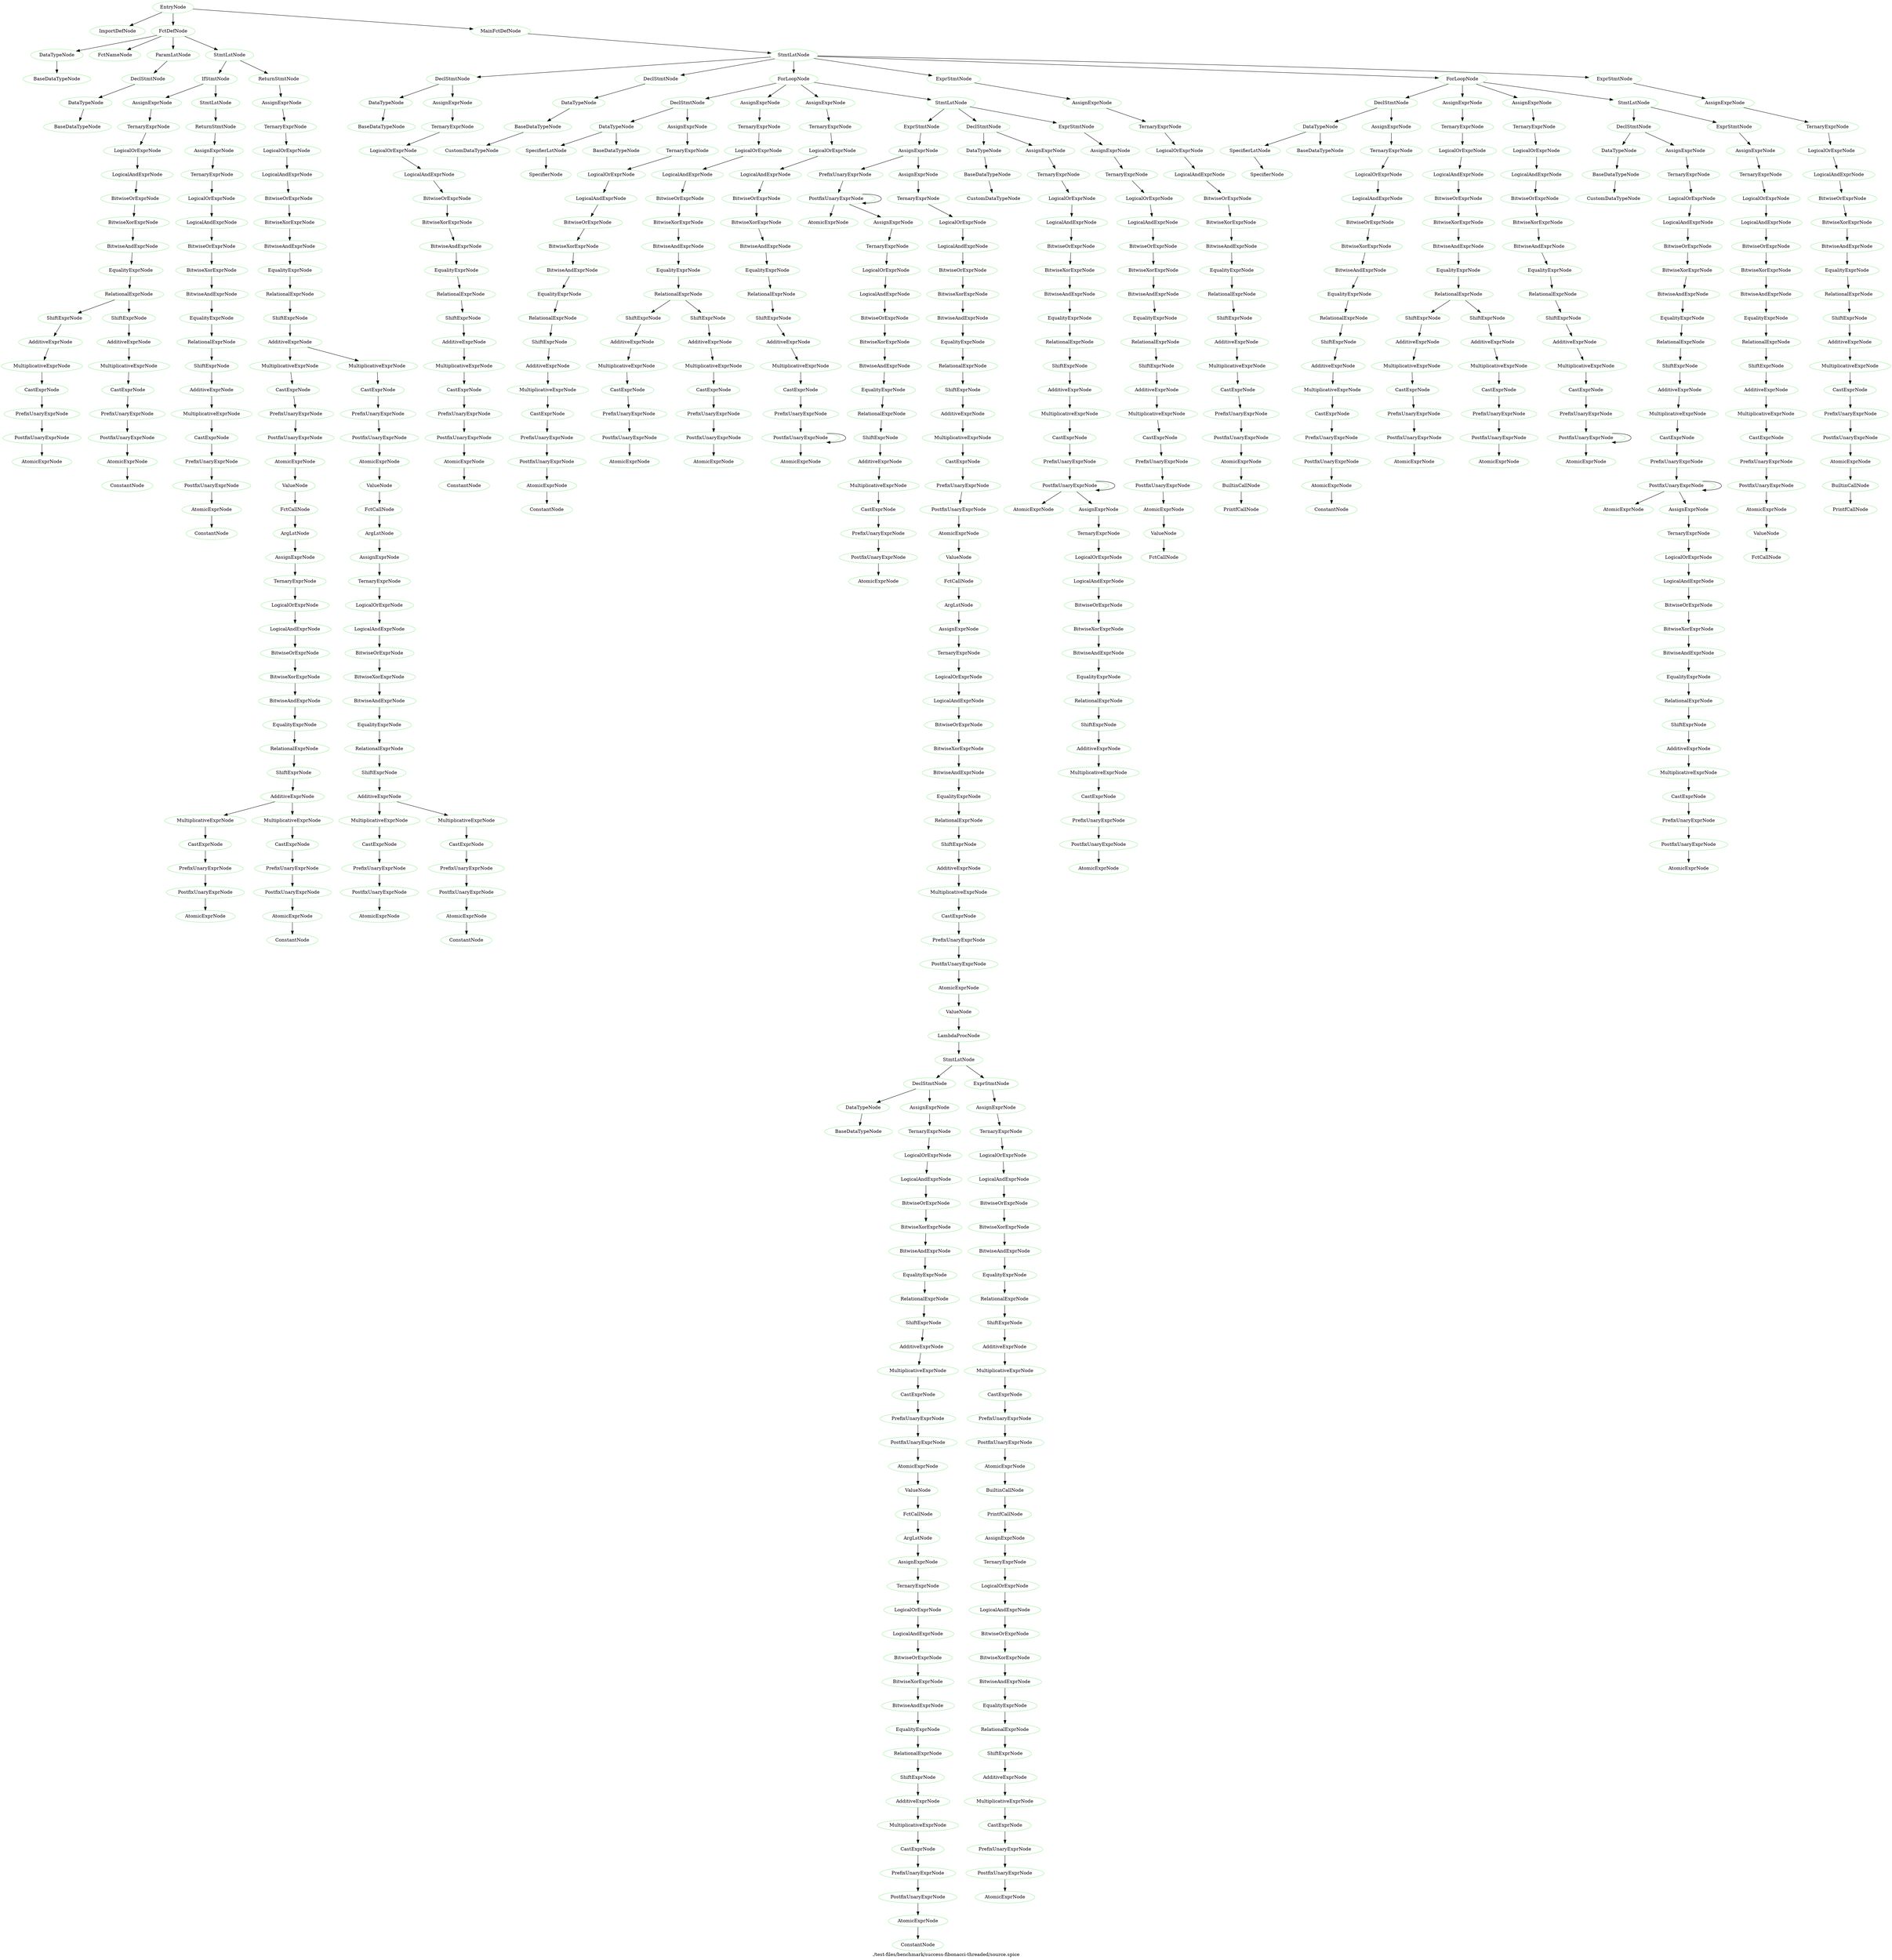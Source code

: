 digraph {
 rankdir="TB";
 label="./test-files/benchmark/success-fibonacci-threaded/source.spice";
 L1C1_EntryNode [color="lightgreen",label="EntryNode"];
 L1C1_ImportDefNode [color="lightgreen",label="ImportDefNode"];
 L1C1_EntryNode -> L1C1_ImportDefNode;
 L3C1_FctDefNode [color="lightgreen",label="FctDefNode"];
 L1C1_EntryNode -> L3C1_FctDefNode;
 L3C3_DataTypeNode [color="lightgreen",label="DataTypeNode"];
 L3C1_FctDefNode -> L3C3_DataTypeNode;
 L3C3_BaseDataTypeNode [color="lightgreen",label="BaseDataTypeNode"];
 L3C3_DataTypeNode -> L3C3_BaseDataTypeNode;
 L3C8_FctNameNode [color="lightgreen",label="FctNameNode"];
 L3C1_FctDefNode -> L3C8_FctNameNode;
 L3C12_ParamLstNode [color="lightgreen",label="ParamLstNode"];
 L3C1_FctDefNode -> L3C12_ParamLstNode;
 L3C12_DeclStmtNode [color="lightgreen",label="DeclStmtNode"];
 L3C12_ParamLstNode -> L3C12_DeclStmtNode;
 L3C12_DataTypeNode [color="lightgreen",label="DataTypeNode"];
 L3C12_DeclStmtNode -> L3C12_DataTypeNode;
 L3C12_BaseDataTypeNode [color="lightgreen",label="BaseDataTypeNode"];
 L3C12_DataTypeNode -> L3C12_BaseDataTypeNode;
 L3C19_StmtLstNode [color="lightgreen",label="StmtLstNode"];
 L3C1_FctDefNode -> L3C19_StmtLstNode;
 L4C5_IfStmtNode [color="lightgreen",label="IfStmtNode"];
 L3C19_StmtLstNode -> L4C5_IfStmtNode;
 L4C8_AssignExprNode [color="lightgreen",label="AssignExprNode"];
 L4C5_IfStmtNode -> L4C8_AssignExprNode;
 L4C8_TernaryExprNode [color="lightgreen",label="TernaryExprNode"];
 L4C8_AssignExprNode -> L4C8_TernaryExprNode;
 L4C8_LogicalOrExprNode [color="lightgreen",label="LogicalOrExprNode"];
 L4C8_TernaryExprNode -> L4C8_LogicalOrExprNode;
 L4C8_LogicalAndExprNode [color="lightgreen",label="LogicalAndExprNode"];
 L4C8_LogicalOrExprNode -> L4C8_LogicalAndExprNode;
 L4C8_BitwiseOrExprNode [color="lightgreen",label="BitwiseOrExprNode"];
 L4C8_LogicalAndExprNode -> L4C8_BitwiseOrExprNode;
 L4C8_BitwiseXorExprNode [color="lightgreen",label="BitwiseXorExprNode"];
 L4C8_BitwiseOrExprNode -> L4C8_BitwiseXorExprNode;
 L4C8_BitwiseAndExprNode [color="lightgreen",label="BitwiseAndExprNode"];
 L4C8_BitwiseXorExprNode -> L4C8_BitwiseAndExprNode;
 L4C8_EqualityExprNode [color="lightgreen",label="EqualityExprNode"];
 L4C8_BitwiseAndExprNode -> L4C8_EqualityExprNode;
 L4C8_RelationalExprNode [color="lightgreen",label="RelationalExprNode"];
 L4C8_EqualityExprNode -> L4C8_RelationalExprNode;
 L4C8_ShiftExprNode [color="lightgreen",label="ShiftExprNode"];
 L4C8_RelationalExprNode -> L4C8_ShiftExprNode;
 L4C8_AdditiveExprNode [color="lightgreen",label="AdditiveExprNode"];
 L4C8_ShiftExprNode -> L4C8_AdditiveExprNode;
 L4C8_MultiplicativeExprNode [color="lightgreen",label="MultiplicativeExprNode"];
 L4C8_AdditiveExprNode -> L4C8_MultiplicativeExprNode;
 L4C8_CastExprNode [color="lightgreen",label="CastExprNode"];
 L4C8_MultiplicativeExprNode -> L4C8_CastExprNode;
 L4C8_PrefixUnaryExprNode [color="lightgreen",label="PrefixUnaryExprNode"];
 L4C8_CastExprNode -> L4C8_PrefixUnaryExprNode;
 L4C8_PostfixUnaryExprNode [color="lightgreen",label="PostfixUnaryExprNode"];
 L4C8_PrefixUnaryExprNode -> L4C8_PostfixUnaryExprNode;
 L4C8_AtomicExprNode [color="lightgreen",label="AtomicExprNode"];
 L4C8_PostfixUnaryExprNode -> L4C8_AtomicExprNode;
 L4C13_ShiftExprNode [color="lightgreen",label="ShiftExprNode"];
 L4C8_RelationalExprNode -> L4C13_ShiftExprNode;
 L4C13_AdditiveExprNode [color="lightgreen",label="AdditiveExprNode"];
 L4C13_ShiftExprNode -> L4C13_AdditiveExprNode;
 L4C13_MultiplicativeExprNode [color="lightgreen",label="MultiplicativeExprNode"];
 L4C13_AdditiveExprNode -> L4C13_MultiplicativeExprNode;
 L4C13_CastExprNode [color="lightgreen",label="CastExprNode"];
 L4C13_MultiplicativeExprNode -> L4C13_CastExprNode;
 L4C13_PrefixUnaryExprNode [color="lightgreen",label="PrefixUnaryExprNode"];
 L4C13_CastExprNode -> L4C13_PrefixUnaryExprNode;
 L4C13_PostfixUnaryExprNode [color="lightgreen",label="PostfixUnaryExprNode"];
 L4C13_PrefixUnaryExprNode -> L4C13_PostfixUnaryExprNode;
 L4C13_AtomicExprNode [color="lightgreen",label="AtomicExprNode"];
 L4C13_PostfixUnaryExprNode -> L4C13_AtomicExprNode;
 L4C13_ConstantNode [color="lightgreen",label="ConstantNode"];
 L4C13_AtomicExprNode -> L4C13_ConstantNode;
 L4C15_StmtLstNode [color="lightgreen",label="StmtLstNode"];
 L4C5_IfStmtNode -> L4C15_StmtLstNode;
 L4C17_ReturnStmtNode [color="lightgreen",label="ReturnStmtNode"];
 L4C15_StmtLstNode -> L4C17_ReturnStmtNode;
 L4C24_AssignExprNode [color="lightgreen",label="AssignExprNode"];
 L4C17_ReturnStmtNode -> L4C24_AssignExprNode;
 L4C24_TernaryExprNode [color="lightgreen",label="TernaryExprNode"];
 L4C24_AssignExprNode -> L4C24_TernaryExprNode;
 L4C24_LogicalOrExprNode [color="lightgreen",label="LogicalOrExprNode"];
 L4C24_TernaryExprNode -> L4C24_LogicalOrExprNode;
 L4C24_LogicalAndExprNode [color="lightgreen",label="LogicalAndExprNode"];
 L4C24_LogicalOrExprNode -> L4C24_LogicalAndExprNode;
 L4C24_BitwiseOrExprNode [color="lightgreen",label="BitwiseOrExprNode"];
 L4C24_LogicalAndExprNode -> L4C24_BitwiseOrExprNode;
 L4C24_BitwiseXorExprNode [color="lightgreen",label="BitwiseXorExprNode"];
 L4C24_BitwiseOrExprNode -> L4C24_BitwiseXorExprNode;
 L4C24_BitwiseAndExprNode [color="lightgreen",label="BitwiseAndExprNode"];
 L4C24_BitwiseXorExprNode -> L4C24_BitwiseAndExprNode;
 L4C24_EqualityExprNode [color="lightgreen",label="EqualityExprNode"];
 L4C24_BitwiseAndExprNode -> L4C24_EqualityExprNode;
 L4C24_RelationalExprNode [color="lightgreen",label="RelationalExprNode"];
 L4C24_EqualityExprNode -> L4C24_RelationalExprNode;
 L4C24_ShiftExprNode [color="lightgreen",label="ShiftExprNode"];
 L4C24_RelationalExprNode -> L4C24_ShiftExprNode;
 L4C24_AdditiveExprNode [color="lightgreen",label="AdditiveExprNode"];
 L4C24_ShiftExprNode -> L4C24_AdditiveExprNode;
 L4C24_MultiplicativeExprNode [color="lightgreen",label="MultiplicativeExprNode"];
 L4C24_AdditiveExprNode -> L4C24_MultiplicativeExprNode;
 L4C24_CastExprNode [color="lightgreen",label="CastExprNode"];
 L4C24_MultiplicativeExprNode -> L4C24_CastExprNode;
 L4C24_PrefixUnaryExprNode [color="lightgreen",label="PrefixUnaryExprNode"];
 L4C24_CastExprNode -> L4C24_PrefixUnaryExprNode;
 L4C24_PostfixUnaryExprNode [color="lightgreen",label="PostfixUnaryExprNode"];
 L4C24_PrefixUnaryExprNode -> L4C24_PostfixUnaryExprNode;
 L4C24_AtomicExprNode [color="lightgreen",label="AtomicExprNode"];
 L4C24_PostfixUnaryExprNode -> L4C24_AtomicExprNode;
 L4C24_ConstantNode [color="lightgreen",label="ConstantNode"];
 L4C24_AtomicExprNode -> L4C24_ConstantNode;
 L5C5_ReturnStmtNode [color="lightgreen",label="ReturnStmtNode"];
 L3C19_StmtLstNode -> L5C5_ReturnStmtNode;
 L5C12_AssignExprNode [color="lightgreen",label="AssignExprNode"];
 L5C5_ReturnStmtNode -> L5C12_AssignExprNode;
 L5C12_TernaryExprNode [color="lightgreen",label="TernaryExprNode"];
 L5C12_AssignExprNode -> L5C12_TernaryExprNode;
 L5C12_LogicalOrExprNode [color="lightgreen",label="LogicalOrExprNode"];
 L5C12_TernaryExprNode -> L5C12_LogicalOrExprNode;
 L5C12_LogicalAndExprNode [color="lightgreen",label="LogicalAndExprNode"];
 L5C12_LogicalOrExprNode -> L5C12_LogicalAndExprNode;
 L5C12_BitwiseOrExprNode [color="lightgreen",label="BitwiseOrExprNode"];
 L5C12_LogicalAndExprNode -> L5C12_BitwiseOrExprNode;
 L5C12_BitwiseXorExprNode [color="lightgreen",label="BitwiseXorExprNode"];
 L5C12_BitwiseOrExprNode -> L5C12_BitwiseXorExprNode;
 L5C12_BitwiseAndExprNode [color="lightgreen",label="BitwiseAndExprNode"];
 L5C12_BitwiseXorExprNode -> L5C12_BitwiseAndExprNode;
 L5C12_EqualityExprNode [color="lightgreen",label="EqualityExprNode"];
 L5C12_BitwiseAndExprNode -> L5C12_EqualityExprNode;
 L5C12_RelationalExprNode [color="lightgreen",label="RelationalExprNode"];
 L5C12_EqualityExprNode -> L5C12_RelationalExprNode;
 L5C12_ShiftExprNode [color="lightgreen",label="ShiftExprNode"];
 L5C12_RelationalExprNode -> L5C12_ShiftExprNode;
 L5C12_AdditiveExprNode [color="lightgreen",label="AdditiveExprNode"];
 L5C12_ShiftExprNode -> L5C12_AdditiveExprNode;
 L5C12_MultiplicativeExprNode [color="lightgreen",label="MultiplicativeExprNode"];
 L5C12_AdditiveExprNode -> L5C12_MultiplicativeExprNode;
 L5C12_CastExprNode [color="lightgreen",label="CastExprNode"];
 L5C12_MultiplicativeExprNode -> L5C12_CastExprNode;
 L5C12_PrefixUnaryExprNode [color="lightgreen",label="PrefixUnaryExprNode"];
 L5C12_CastExprNode -> L5C12_PrefixUnaryExprNode;
 L5C12_PostfixUnaryExprNode [color="lightgreen",label="PostfixUnaryExprNode"];
 L5C12_PrefixUnaryExprNode -> L5C12_PostfixUnaryExprNode;
 L5C12_AtomicExprNode [color="lightgreen",label="AtomicExprNode"];
 L5C12_PostfixUnaryExprNode -> L5C12_AtomicExprNode;
 L5C12_ValueNode [color="lightgreen",label="ValueNode"];
 L5C12_AtomicExprNode -> L5C12_ValueNode;
 L5C12_FctCallNode [color="lightgreen",label="FctCallNode"];
 L5C12_ValueNode -> L5C12_FctCallNode;
 L5C16_ArgLstNode [color="lightgreen",label="ArgLstNode"];
 L5C12_FctCallNode -> L5C16_ArgLstNode;
 L5C16_AssignExprNode [color="lightgreen",label="AssignExprNode"];
 L5C16_ArgLstNode -> L5C16_AssignExprNode;
 L5C16_TernaryExprNode [color="lightgreen",label="TernaryExprNode"];
 L5C16_AssignExprNode -> L5C16_TernaryExprNode;
 L5C16_LogicalOrExprNode [color="lightgreen",label="LogicalOrExprNode"];
 L5C16_TernaryExprNode -> L5C16_LogicalOrExprNode;
 L5C16_LogicalAndExprNode [color="lightgreen",label="LogicalAndExprNode"];
 L5C16_LogicalOrExprNode -> L5C16_LogicalAndExprNode;
 L5C16_BitwiseOrExprNode [color="lightgreen",label="BitwiseOrExprNode"];
 L5C16_LogicalAndExprNode -> L5C16_BitwiseOrExprNode;
 L5C16_BitwiseXorExprNode [color="lightgreen",label="BitwiseXorExprNode"];
 L5C16_BitwiseOrExprNode -> L5C16_BitwiseXorExprNode;
 L5C16_BitwiseAndExprNode [color="lightgreen",label="BitwiseAndExprNode"];
 L5C16_BitwiseXorExprNode -> L5C16_BitwiseAndExprNode;
 L5C16_EqualityExprNode [color="lightgreen",label="EqualityExprNode"];
 L5C16_BitwiseAndExprNode -> L5C16_EqualityExprNode;
 L5C16_RelationalExprNode [color="lightgreen",label="RelationalExprNode"];
 L5C16_EqualityExprNode -> L5C16_RelationalExprNode;
 L5C16_ShiftExprNode [color="lightgreen",label="ShiftExprNode"];
 L5C16_RelationalExprNode -> L5C16_ShiftExprNode;
 L5C16_AdditiveExprNode [color="lightgreen",label="AdditiveExprNode"];
 L5C16_ShiftExprNode -> L5C16_AdditiveExprNode;
 L5C16_MultiplicativeExprNode [color="lightgreen",label="MultiplicativeExprNode"];
 L5C16_AdditiveExprNode -> L5C16_MultiplicativeExprNode;
 L5C16_CastExprNode [color="lightgreen",label="CastExprNode"];
 L5C16_MultiplicativeExprNode -> L5C16_CastExprNode;
 L5C16_PrefixUnaryExprNode [color="lightgreen",label="PrefixUnaryExprNode"];
 L5C16_CastExprNode -> L5C16_PrefixUnaryExprNode;
 L5C16_PostfixUnaryExprNode [color="lightgreen",label="PostfixUnaryExprNode"];
 L5C16_PrefixUnaryExprNode -> L5C16_PostfixUnaryExprNode;
 L5C16_AtomicExprNode [color="lightgreen",label="AtomicExprNode"];
 L5C16_PostfixUnaryExprNode -> L5C16_AtomicExprNode;
 L5C20_MultiplicativeExprNode [color="lightgreen",label="MultiplicativeExprNode"];
 L5C16_AdditiveExprNode -> L5C20_MultiplicativeExprNode;
 L5C20_CastExprNode [color="lightgreen",label="CastExprNode"];
 L5C20_MultiplicativeExprNode -> L5C20_CastExprNode;
 L5C20_PrefixUnaryExprNode [color="lightgreen",label="PrefixUnaryExprNode"];
 L5C20_CastExprNode -> L5C20_PrefixUnaryExprNode;
 L5C20_PostfixUnaryExprNode [color="lightgreen",label="PostfixUnaryExprNode"];
 L5C20_PrefixUnaryExprNode -> L5C20_PostfixUnaryExprNode;
 L5C20_AtomicExprNode [color="lightgreen",label="AtomicExprNode"];
 L5C20_PostfixUnaryExprNode -> L5C20_AtomicExprNode;
 L5C20_ConstantNode [color="lightgreen",label="ConstantNode"];
 L5C20_AtomicExprNode -> L5C20_ConstantNode;
 L5C25_MultiplicativeExprNode [color="lightgreen",label="MultiplicativeExprNode"];
 L5C12_AdditiveExprNode -> L5C25_MultiplicativeExprNode;
 L5C25_CastExprNode [color="lightgreen",label="CastExprNode"];
 L5C25_MultiplicativeExprNode -> L5C25_CastExprNode;
 L5C25_PrefixUnaryExprNode [color="lightgreen",label="PrefixUnaryExprNode"];
 L5C25_CastExprNode -> L5C25_PrefixUnaryExprNode;
 L5C25_PostfixUnaryExprNode [color="lightgreen",label="PostfixUnaryExprNode"];
 L5C25_PrefixUnaryExprNode -> L5C25_PostfixUnaryExprNode;
 L5C25_AtomicExprNode [color="lightgreen",label="AtomicExprNode"];
 L5C25_PostfixUnaryExprNode -> L5C25_AtomicExprNode;
 L5C25_ValueNode [color="lightgreen",label="ValueNode"];
 L5C25_AtomicExprNode -> L5C25_ValueNode;
 L5C25_FctCallNode [color="lightgreen",label="FctCallNode"];
 L5C25_ValueNode -> L5C25_FctCallNode;
 L5C29_ArgLstNode [color="lightgreen",label="ArgLstNode"];
 L5C25_FctCallNode -> L5C29_ArgLstNode;
 L5C29_AssignExprNode [color="lightgreen",label="AssignExprNode"];
 L5C29_ArgLstNode -> L5C29_AssignExprNode;
 L5C29_TernaryExprNode [color="lightgreen",label="TernaryExprNode"];
 L5C29_AssignExprNode -> L5C29_TernaryExprNode;
 L5C29_LogicalOrExprNode [color="lightgreen",label="LogicalOrExprNode"];
 L5C29_TernaryExprNode -> L5C29_LogicalOrExprNode;
 L5C29_LogicalAndExprNode [color="lightgreen",label="LogicalAndExprNode"];
 L5C29_LogicalOrExprNode -> L5C29_LogicalAndExprNode;
 L5C29_BitwiseOrExprNode [color="lightgreen",label="BitwiseOrExprNode"];
 L5C29_LogicalAndExprNode -> L5C29_BitwiseOrExprNode;
 L5C29_BitwiseXorExprNode [color="lightgreen",label="BitwiseXorExprNode"];
 L5C29_BitwiseOrExprNode -> L5C29_BitwiseXorExprNode;
 L5C29_BitwiseAndExprNode [color="lightgreen",label="BitwiseAndExprNode"];
 L5C29_BitwiseXorExprNode -> L5C29_BitwiseAndExprNode;
 L5C29_EqualityExprNode [color="lightgreen",label="EqualityExprNode"];
 L5C29_BitwiseAndExprNode -> L5C29_EqualityExprNode;
 L5C29_RelationalExprNode [color="lightgreen",label="RelationalExprNode"];
 L5C29_EqualityExprNode -> L5C29_RelationalExprNode;
 L5C29_ShiftExprNode [color="lightgreen",label="ShiftExprNode"];
 L5C29_RelationalExprNode -> L5C29_ShiftExprNode;
 L5C29_AdditiveExprNode [color="lightgreen",label="AdditiveExprNode"];
 L5C29_ShiftExprNode -> L5C29_AdditiveExprNode;
 L5C29_MultiplicativeExprNode [color="lightgreen",label="MultiplicativeExprNode"];
 L5C29_AdditiveExprNode -> L5C29_MultiplicativeExprNode;
 L5C29_CastExprNode [color="lightgreen",label="CastExprNode"];
 L5C29_MultiplicativeExprNode -> L5C29_CastExprNode;
 L5C29_PrefixUnaryExprNode [color="lightgreen",label="PrefixUnaryExprNode"];
 L5C29_CastExprNode -> L5C29_PrefixUnaryExprNode;
 L5C29_PostfixUnaryExprNode [color="lightgreen",label="PostfixUnaryExprNode"];
 L5C29_PrefixUnaryExprNode -> L5C29_PostfixUnaryExprNode;
 L5C29_AtomicExprNode [color="lightgreen",label="AtomicExprNode"];
 L5C29_PostfixUnaryExprNode -> L5C29_AtomicExprNode;
 L5C33_MultiplicativeExprNode [color="lightgreen",label="MultiplicativeExprNode"];
 L5C29_AdditiveExprNode -> L5C33_MultiplicativeExprNode;
 L5C33_CastExprNode [color="lightgreen",label="CastExprNode"];
 L5C33_MultiplicativeExprNode -> L5C33_CastExprNode;
 L5C33_PrefixUnaryExprNode [color="lightgreen",label="PrefixUnaryExprNode"];
 L5C33_CastExprNode -> L5C33_PrefixUnaryExprNode;
 L5C33_PostfixUnaryExprNode [color="lightgreen",label="PostfixUnaryExprNode"];
 L5C33_PrefixUnaryExprNode -> L5C33_PostfixUnaryExprNode;
 L5C33_AtomicExprNode [color="lightgreen",label="AtomicExprNode"];
 L5C33_PostfixUnaryExprNode -> L5C33_AtomicExprNode;
 L5C33_ConstantNode [color="lightgreen",label="ConstantNode"];
 L5C33_AtomicExprNode -> L5C33_ConstantNode;
 L8C1_MainFctDefNode [color="lightgreen",label="MainFctDefNode"];
 L1C1_EntryNode -> L8C1_MainFctDefNode;
 L8C15_StmtLstNode [color="lightgreen",label="StmtLstNode"];
 L8C1_MainFctDefNode -> L8C15_StmtLstNode;
 L9C5_DeclStmtNode [color="lightgreen",label="DeclStmtNode"];
 L8C15_StmtLstNode -> L9C5_DeclStmtNode;
 L9C5_DataTypeNode [color="lightgreen",label="DataTypeNode"];
 L9C5_DeclStmtNode -> L9C5_DataTypeNode;
 L9C5_BaseDataTypeNode [color="lightgreen",label="BaseDataTypeNode"];
 L9C5_DataTypeNode -> L9C5_BaseDataTypeNode;
 L9C23_AssignExprNode [color="lightgreen",label="AssignExprNode"];
 L9C5_DeclStmtNode -> L9C23_AssignExprNode;
 L9C23_TernaryExprNode [color="lightgreen",label="TernaryExprNode"];
 L9C23_AssignExprNode -> L9C23_TernaryExprNode;
 L9C23_LogicalOrExprNode [color="lightgreen",label="LogicalOrExprNode"];
 L9C23_TernaryExprNode -> L9C23_LogicalOrExprNode;
 L9C23_LogicalAndExprNode [color="lightgreen",label="LogicalAndExprNode"];
 L9C23_LogicalOrExprNode -> L9C23_LogicalAndExprNode;
 L9C23_BitwiseOrExprNode [color="lightgreen",label="BitwiseOrExprNode"];
 L9C23_LogicalAndExprNode -> L9C23_BitwiseOrExprNode;
 L9C23_BitwiseXorExprNode [color="lightgreen",label="BitwiseXorExprNode"];
 L9C23_BitwiseOrExprNode -> L9C23_BitwiseXorExprNode;
 L9C23_BitwiseAndExprNode [color="lightgreen",label="BitwiseAndExprNode"];
 L9C23_BitwiseXorExprNode -> L9C23_BitwiseAndExprNode;
 L9C23_EqualityExprNode [color="lightgreen",label="EqualityExprNode"];
 L9C23_BitwiseAndExprNode -> L9C23_EqualityExprNode;
 L9C23_RelationalExprNode [color="lightgreen",label="RelationalExprNode"];
 L9C23_EqualityExprNode -> L9C23_RelationalExprNode;
 L9C23_ShiftExprNode [color="lightgreen",label="ShiftExprNode"];
 L9C23_RelationalExprNode -> L9C23_ShiftExprNode;
 L9C23_AdditiveExprNode [color="lightgreen",label="AdditiveExprNode"];
 L9C23_ShiftExprNode -> L9C23_AdditiveExprNode;
 L9C23_MultiplicativeExprNode [color="lightgreen",label="MultiplicativeExprNode"];
 L9C23_AdditiveExprNode -> L9C23_MultiplicativeExprNode;
 L9C23_CastExprNode [color="lightgreen",label="CastExprNode"];
 L9C23_MultiplicativeExprNode -> L9C23_CastExprNode;
 L9C23_PrefixUnaryExprNode [color="lightgreen",label="PrefixUnaryExprNode"];
 L9C23_CastExprNode -> L9C23_PrefixUnaryExprNode;
 L9C23_PostfixUnaryExprNode [color="lightgreen",label="PostfixUnaryExprNode"];
 L9C23_PrefixUnaryExprNode -> L9C23_PostfixUnaryExprNode;
 L9C23_AtomicExprNode [color="lightgreen",label="AtomicExprNode"];
 L9C23_PostfixUnaryExprNode -> L9C23_AtomicExprNode;
 L9C23_ConstantNode [color="lightgreen",label="ConstantNode"];
 L9C23_AtomicExprNode -> L9C23_ConstantNode;
 L10C5_DeclStmtNode [color="lightgreen",label="DeclStmtNode"];
 L8C15_StmtLstNode -> L10C5_DeclStmtNode;
 L10C5_DataTypeNode [color="lightgreen",label="DataTypeNode"];
 L10C5_DeclStmtNode -> L10C5_DataTypeNode;
 L10C5_BaseDataTypeNode [color="lightgreen",label="BaseDataTypeNode"];
 L10C5_DataTypeNode -> L10C5_BaseDataTypeNode;
 L10C5_CustomDataTypeNode [color="lightgreen",label="CustomDataTypeNode"];
 L10C5_BaseDataTypeNode -> L10C5_CustomDataTypeNode;
 L11C5_ForLoopNode [color="lightgreen",label="ForLoopNode"];
 L8C15_StmtLstNode -> L11C5_ForLoopNode;
 L11C9_DeclStmtNode [color="lightgreen",label="DeclStmtNode"];
 L11C5_ForLoopNode -> L11C9_DeclStmtNode;
 L11C9_DataTypeNode [color="lightgreen",label="DataTypeNode"];
 L11C9_DeclStmtNode -> L11C9_DataTypeNode;
 L11C9_SpecifierLstNode [color="lightgreen",label="SpecifierLstNode"];
 L11C9_DataTypeNode -> L11C9_SpecifierLstNode;
 L11C9_SpecifierNode [color="lightgreen",label="SpecifierNode"];
 L11C9_SpecifierLstNode -> L11C9_SpecifierNode;
 L11C18_BaseDataTypeNode [color="lightgreen",label="BaseDataTypeNode"];
 L11C9_DataTypeNode -> L11C18_BaseDataTypeNode;
 L11C26_AssignExprNode [color="lightgreen",label="AssignExprNode"];
 L11C9_DeclStmtNode -> L11C26_AssignExprNode;
 L11C26_TernaryExprNode [color="lightgreen",label="TernaryExprNode"];
 L11C26_AssignExprNode -> L11C26_TernaryExprNode;
 L11C26_LogicalOrExprNode [color="lightgreen",label="LogicalOrExprNode"];
 L11C26_TernaryExprNode -> L11C26_LogicalOrExprNode;
 L11C26_LogicalAndExprNode [color="lightgreen",label="LogicalAndExprNode"];
 L11C26_LogicalOrExprNode -> L11C26_LogicalAndExprNode;
 L11C26_BitwiseOrExprNode [color="lightgreen",label="BitwiseOrExprNode"];
 L11C26_LogicalAndExprNode -> L11C26_BitwiseOrExprNode;
 L11C26_BitwiseXorExprNode [color="lightgreen",label="BitwiseXorExprNode"];
 L11C26_BitwiseOrExprNode -> L11C26_BitwiseXorExprNode;
 L11C26_BitwiseAndExprNode [color="lightgreen",label="BitwiseAndExprNode"];
 L11C26_BitwiseXorExprNode -> L11C26_BitwiseAndExprNode;
 L11C26_EqualityExprNode [color="lightgreen",label="EqualityExprNode"];
 L11C26_BitwiseAndExprNode -> L11C26_EqualityExprNode;
 L11C26_RelationalExprNode [color="lightgreen",label="RelationalExprNode"];
 L11C26_EqualityExprNode -> L11C26_RelationalExprNode;
 L11C26_ShiftExprNode [color="lightgreen",label="ShiftExprNode"];
 L11C26_RelationalExprNode -> L11C26_ShiftExprNode;
 L11C26_AdditiveExprNode [color="lightgreen",label="AdditiveExprNode"];
 L11C26_ShiftExprNode -> L11C26_AdditiveExprNode;
 L11C26_MultiplicativeExprNode [color="lightgreen",label="MultiplicativeExprNode"];
 L11C26_AdditiveExprNode -> L11C26_MultiplicativeExprNode;
 L11C26_CastExprNode [color="lightgreen",label="CastExprNode"];
 L11C26_MultiplicativeExprNode -> L11C26_CastExprNode;
 L11C26_PrefixUnaryExprNode [color="lightgreen",label="PrefixUnaryExprNode"];
 L11C26_CastExprNode -> L11C26_PrefixUnaryExprNode;
 L11C26_PostfixUnaryExprNode [color="lightgreen",label="PostfixUnaryExprNode"];
 L11C26_PrefixUnaryExprNode -> L11C26_PostfixUnaryExprNode;
 L11C26_AtomicExprNode [color="lightgreen",label="AtomicExprNode"];
 L11C26_PostfixUnaryExprNode -> L11C26_AtomicExprNode;
 L11C26_ConstantNode [color="lightgreen",label="ConstantNode"];
 L11C26_AtomicExprNode -> L11C26_ConstantNode;
 L11C29_AssignExprNode [color="lightgreen",label="AssignExprNode"];
 L11C5_ForLoopNode -> L11C29_AssignExprNode;
 L11C29_TernaryExprNode [color="lightgreen",label="TernaryExprNode"];
 L11C29_AssignExprNode -> L11C29_TernaryExprNode;
 L11C29_LogicalOrExprNode [color="lightgreen",label="LogicalOrExprNode"];
 L11C29_TernaryExprNode -> L11C29_LogicalOrExprNode;
 L11C29_LogicalAndExprNode [color="lightgreen",label="LogicalAndExprNode"];
 L11C29_LogicalOrExprNode -> L11C29_LogicalAndExprNode;
 L11C29_BitwiseOrExprNode [color="lightgreen",label="BitwiseOrExprNode"];
 L11C29_LogicalAndExprNode -> L11C29_BitwiseOrExprNode;
 L11C29_BitwiseXorExprNode [color="lightgreen",label="BitwiseXorExprNode"];
 L11C29_BitwiseOrExprNode -> L11C29_BitwiseXorExprNode;
 L11C29_BitwiseAndExprNode [color="lightgreen",label="BitwiseAndExprNode"];
 L11C29_BitwiseXorExprNode -> L11C29_BitwiseAndExprNode;
 L11C29_EqualityExprNode [color="lightgreen",label="EqualityExprNode"];
 L11C29_BitwiseAndExprNode -> L11C29_EqualityExprNode;
 L11C29_RelationalExprNode [color="lightgreen",label="RelationalExprNode"];
 L11C29_EqualityExprNode -> L11C29_RelationalExprNode;
 L11C29_ShiftExprNode [color="lightgreen",label="ShiftExprNode"];
 L11C29_RelationalExprNode -> L11C29_ShiftExprNode;
 L11C29_AdditiveExprNode [color="lightgreen",label="AdditiveExprNode"];
 L11C29_ShiftExprNode -> L11C29_AdditiveExprNode;
 L11C29_MultiplicativeExprNode [color="lightgreen",label="MultiplicativeExprNode"];
 L11C29_AdditiveExprNode -> L11C29_MultiplicativeExprNode;
 L11C29_CastExprNode [color="lightgreen",label="CastExprNode"];
 L11C29_MultiplicativeExprNode -> L11C29_CastExprNode;
 L11C29_PrefixUnaryExprNode [color="lightgreen",label="PrefixUnaryExprNode"];
 L11C29_CastExprNode -> L11C29_PrefixUnaryExprNode;
 L11C29_PostfixUnaryExprNode [color="lightgreen",label="PostfixUnaryExprNode"];
 L11C29_PrefixUnaryExprNode -> L11C29_PostfixUnaryExprNode;
 L11C29_AtomicExprNode [color="lightgreen",label="AtomicExprNode"];
 L11C29_PostfixUnaryExprNode -> L11C29_AtomicExprNode;
 L11C33_ShiftExprNode [color="lightgreen",label="ShiftExprNode"];
 L11C29_RelationalExprNode -> L11C33_ShiftExprNode;
 L11C33_AdditiveExprNode [color="lightgreen",label="AdditiveExprNode"];
 L11C33_ShiftExprNode -> L11C33_AdditiveExprNode;
 L11C33_MultiplicativeExprNode [color="lightgreen",label="MultiplicativeExprNode"];
 L11C33_AdditiveExprNode -> L11C33_MultiplicativeExprNode;
 L11C33_CastExprNode [color="lightgreen",label="CastExprNode"];
 L11C33_MultiplicativeExprNode -> L11C33_CastExprNode;
 L11C33_PrefixUnaryExprNode [color="lightgreen",label="PrefixUnaryExprNode"];
 L11C33_CastExprNode -> L11C33_PrefixUnaryExprNode;
 L11C33_PostfixUnaryExprNode [color="lightgreen",label="PostfixUnaryExprNode"];
 L11C33_PrefixUnaryExprNode -> L11C33_PostfixUnaryExprNode;
 L11C33_AtomicExprNode [color="lightgreen",label="AtomicExprNode"];
 L11C33_PostfixUnaryExprNode -> L11C33_AtomicExprNode;
 L11C46_AssignExprNode [color="lightgreen",label="AssignExprNode"];
 L11C5_ForLoopNode -> L11C46_AssignExprNode;
 L11C46_TernaryExprNode [color="lightgreen",label="TernaryExprNode"];
 L11C46_AssignExprNode -> L11C46_TernaryExprNode;
 L11C46_LogicalOrExprNode [color="lightgreen",label="LogicalOrExprNode"];
 L11C46_TernaryExprNode -> L11C46_LogicalOrExprNode;
 L11C46_LogicalAndExprNode [color="lightgreen",label="LogicalAndExprNode"];
 L11C46_LogicalOrExprNode -> L11C46_LogicalAndExprNode;
 L11C46_BitwiseOrExprNode [color="lightgreen",label="BitwiseOrExprNode"];
 L11C46_LogicalAndExprNode -> L11C46_BitwiseOrExprNode;
 L11C46_BitwiseXorExprNode [color="lightgreen",label="BitwiseXorExprNode"];
 L11C46_BitwiseOrExprNode -> L11C46_BitwiseXorExprNode;
 L11C46_BitwiseAndExprNode [color="lightgreen",label="BitwiseAndExprNode"];
 L11C46_BitwiseXorExprNode -> L11C46_BitwiseAndExprNode;
 L11C46_EqualityExprNode [color="lightgreen",label="EqualityExprNode"];
 L11C46_BitwiseAndExprNode -> L11C46_EqualityExprNode;
 L11C46_RelationalExprNode [color="lightgreen",label="RelationalExprNode"];
 L11C46_EqualityExprNode -> L11C46_RelationalExprNode;
 L11C46_ShiftExprNode [color="lightgreen",label="ShiftExprNode"];
 L11C46_RelationalExprNode -> L11C46_ShiftExprNode;
 L11C46_AdditiveExprNode [color="lightgreen",label="AdditiveExprNode"];
 L11C46_ShiftExprNode -> L11C46_AdditiveExprNode;
 L11C46_MultiplicativeExprNode [color="lightgreen",label="MultiplicativeExprNode"];
 L11C46_AdditiveExprNode -> L11C46_MultiplicativeExprNode;
 L11C46_CastExprNode [color="lightgreen",label="CastExprNode"];
 L11C46_MultiplicativeExprNode -> L11C46_CastExprNode;
 L11C46_PrefixUnaryExprNode [color="lightgreen",label="PrefixUnaryExprNode"];
 L11C46_CastExprNode -> L11C46_PrefixUnaryExprNode;
 L11C46_PostfixUnaryExprNode [color="lightgreen",label="PostfixUnaryExprNode"];
 L11C46_PrefixUnaryExprNode -> L11C46_PostfixUnaryExprNode;
 L11C46_PostfixUnaryExprNode [color="lightgreen",label="PostfixUnaryExprNode"];
 L11C46_PostfixUnaryExprNode -> L11C46_PostfixUnaryExprNode;
 L11C46_AtomicExprNode [color="lightgreen",label="AtomicExprNode"];
 L11C46_PostfixUnaryExprNode -> L11C46_AtomicExprNode;
 L11C50_StmtLstNode [color="lightgreen",label="StmtLstNode"];
 L11C5_ForLoopNode -> L11C50_StmtLstNode;
 L12C9_ExprStmtNode [color="lightgreen",label="ExprStmtNode"];
 L11C50_StmtLstNode -> L12C9_ExprStmtNode;
 L12C9_AssignExprNode [color="lightgreen",label="AssignExprNode"];
 L12C9_ExprStmtNode -> L12C9_AssignExprNode;
 L12C9_PrefixUnaryExprNode [color="lightgreen",label="PrefixUnaryExprNode"];
 L12C9_AssignExprNode -> L12C9_PrefixUnaryExprNode;
 L12C9_PostfixUnaryExprNode [color="lightgreen",label="PostfixUnaryExprNode"];
 L12C9_PrefixUnaryExprNode -> L12C9_PostfixUnaryExprNode;
 L12C9_PostfixUnaryExprNode [color="lightgreen",label="PostfixUnaryExprNode"];
 L12C9_PostfixUnaryExprNode -> L12C9_PostfixUnaryExprNode;
 L12C9_AtomicExprNode [color="lightgreen",label="AtomicExprNode"];
 L12C9_PostfixUnaryExprNode -> L12C9_AtomicExprNode;
 L12C17_AssignExprNode [color="lightgreen",label="AssignExprNode"];
 L12C9_PostfixUnaryExprNode -> L12C17_AssignExprNode;
 L12C17_TernaryExprNode [color="lightgreen",label="TernaryExprNode"];
 L12C17_AssignExprNode -> L12C17_TernaryExprNode;
 L12C17_LogicalOrExprNode [color="lightgreen",label="LogicalOrExprNode"];
 L12C17_TernaryExprNode -> L12C17_LogicalOrExprNode;
 L12C17_LogicalAndExprNode [color="lightgreen",label="LogicalAndExprNode"];
 L12C17_LogicalOrExprNode -> L12C17_LogicalAndExprNode;
 L12C17_BitwiseOrExprNode [color="lightgreen",label="BitwiseOrExprNode"];
 L12C17_LogicalAndExprNode -> L12C17_BitwiseOrExprNode;
 L12C17_BitwiseXorExprNode [color="lightgreen",label="BitwiseXorExprNode"];
 L12C17_BitwiseOrExprNode -> L12C17_BitwiseXorExprNode;
 L12C17_BitwiseAndExprNode [color="lightgreen",label="BitwiseAndExprNode"];
 L12C17_BitwiseXorExprNode -> L12C17_BitwiseAndExprNode;
 L12C17_EqualityExprNode [color="lightgreen",label="EqualityExprNode"];
 L12C17_BitwiseAndExprNode -> L12C17_EqualityExprNode;
 L12C17_RelationalExprNode [color="lightgreen",label="RelationalExprNode"];
 L12C17_EqualityExprNode -> L12C17_RelationalExprNode;
 L12C17_ShiftExprNode [color="lightgreen",label="ShiftExprNode"];
 L12C17_RelationalExprNode -> L12C17_ShiftExprNode;
 L12C17_AdditiveExprNode [color="lightgreen",label="AdditiveExprNode"];
 L12C17_ShiftExprNode -> L12C17_AdditiveExprNode;
 L12C17_MultiplicativeExprNode [color="lightgreen",label="MultiplicativeExprNode"];
 L12C17_AdditiveExprNode -> L12C17_MultiplicativeExprNode;
 L12C17_CastExprNode [color="lightgreen",label="CastExprNode"];
 L12C17_MultiplicativeExprNode -> L12C17_CastExprNode;
 L12C17_PrefixUnaryExprNode [color="lightgreen",label="PrefixUnaryExprNode"];
 L12C17_CastExprNode -> L12C17_PrefixUnaryExprNode;
 L12C17_PostfixUnaryExprNode [color="lightgreen",label="PostfixUnaryExprNode"];
 L12C17_PrefixUnaryExprNode -> L12C17_PostfixUnaryExprNode;
 L12C17_AtomicExprNode [color="lightgreen",label="AtomicExprNode"];
 L12C17_PostfixUnaryExprNode -> L12C17_AtomicExprNode;
 L12C22_AssignExprNode [color="lightgreen",label="AssignExprNode"];
 L12C9_AssignExprNode -> L12C22_AssignExprNode;
 L12C22_TernaryExprNode [color="lightgreen",label="TernaryExprNode"];
 L12C22_AssignExprNode -> L12C22_TernaryExprNode;
 L12C22_LogicalOrExprNode [color="lightgreen",label="LogicalOrExprNode"];
 L12C22_TernaryExprNode -> L12C22_LogicalOrExprNode;
 L12C22_LogicalAndExprNode [color="lightgreen",label="LogicalAndExprNode"];
 L12C22_LogicalOrExprNode -> L12C22_LogicalAndExprNode;
 L12C22_BitwiseOrExprNode [color="lightgreen",label="BitwiseOrExprNode"];
 L12C22_LogicalAndExprNode -> L12C22_BitwiseOrExprNode;
 L12C22_BitwiseXorExprNode [color="lightgreen",label="BitwiseXorExprNode"];
 L12C22_BitwiseOrExprNode -> L12C22_BitwiseXorExprNode;
 L12C22_BitwiseAndExprNode [color="lightgreen",label="BitwiseAndExprNode"];
 L12C22_BitwiseXorExprNode -> L12C22_BitwiseAndExprNode;
 L12C22_EqualityExprNode [color="lightgreen",label="EqualityExprNode"];
 L12C22_BitwiseAndExprNode -> L12C22_EqualityExprNode;
 L12C22_RelationalExprNode [color="lightgreen",label="RelationalExprNode"];
 L12C22_EqualityExprNode -> L12C22_RelationalExprNode;
 L12C22_ShiftExprNode [color="lightgreen",label="ShiftExprNode"];
 L12C22_RelationalExprNode -> L12C22_ShiftExprNode;
 L12C22_AdditiveExprNode [color="lightgreen",label="AdditiveExprNode"];
 L12C22_ShiftExprNode -> L12C22_AdditiveExprNode;
 L12C22_MultiplicativeExprNode [color="lightgreen",label="MultiplicativeExprNode"];
 L12C22_AdditiveExprNode -> L12C22_MultiplicativeExprNode;
 L12C22_CastExprNode [color="lightgreen",label="CastExprNode"];
 L12C22_MultiplicativeExprNode -> L12C22_CastExprNode;
 L12C22_PrefixUnaryExprNode [color="lightgreen",label="PrefixUnaryExprNode"];
 L12C22_CastExprNode -> L12C22_PrefixUnaryExprNode;
 L12C22_PostfixUnaryExprNode [color="lightgreen",label="PostfixUnaryExprNode"];
 L12C22_PrefixUnaryExprNode -> L12C22_PostfixUnaryExprNode;
 L12C22_AtomicExprNode [color="lightgreen",label="AtomicExprNode"];
 L12C22_PostfixUnaryExprNode -> L12C22_AtomicExprNode;
 L12C22_ValueNode [color="lightgreen",label="ValueNode"];
 L12C22_AtomicExprNode -> L12C22_ValueNode;
 L12C22_FctCallNode [color="lightgreen",label="FctCallNode"];
 L12C22_ValueNode -> L12C22_FctCallNode;
 L12C29_ArgLstNode [color="lightgreen",label="ArgLstNode"];
 L12C22_FctCallNode -> L12C29_ArgLstNode;
 L12C29_AssignExprNode [color="lightgreen",label="AssignExprNode"];
 L12C29_ArgLstNode -> L12C29_AssignExprNode;
 L12C29_TernaryExprNode [color="lightgreen",label="TernaryExprNode"];
 L12C29_AssignExprNode -> L12C29_TernaryExprNode;
 L12C29_LogicalOrExprNode [color="lightgreen",label="LogicalOrExprNode"];
 L12C29_TernaryExprNode -> L12C29_LogicalOrExprNode;
 L12C29_LogicalAndExprNode [color="lightgreen",label="LogicalAndExprNode"];
 L12C29_LogicalOrExprNode -> L12C29_LogicalAndExprNode;
 L12C29_BitwiseOrExprNode [color="lightgreen",label="BitwiseOrExprNode"];
 L12C29_LogicalAndExprNode -> L12C29_BitwiseOrExprNode;
 L12C29_BitwiseXorExprNode [color="lightgreen",label="BitwiseXorExprNode"];
 L12C29_BitwiseOrExprNode -> L12C29_BitwiseXorExprNode;
 L12C29_BitwiseAndExprNode [color="lightgreen",label="BitwiseAndExprNode"];
 L12C29_BitwiseXorExprNode -> L12C29_BitwiseAndExprNode;
 L12C29_EqualityExprNode [color="lightgreen",label="EqualityExprNode"];
 L12C29_BitwiseAndExprNode -> L12C29_EqualityExprNode;
 L12C29_RelationalExprNode [color="lightgreen",label="RelationalExprNode"];
 L12C29_EqualityExprNode -> L12C29_RelationalExprNode;
 L12C29_ShiftExprNode [color="lightgreen",label="ShiftExprNode"];
 L12C29_RelationalExprNode -> L12C29_ShiftExprNode;
 L12C29_AdditiveExprNode [color="lightgreen",label="AdditiveExprNode"];
 L12C29_ShiftExprNode -> L12C29_AdditiveExprNode;
 L12C29_MultiplicativeExprNode [color="lightgreen",label="MultiplicativeExprNode"];
 L12C29_AdditiveExprNode -> L12C29_MultiplicativeExprNode;
 L12C29_CastExprNode [color="lightgreen",label="CastExprNode"];
 L12C29_MultiplicativeExprNode -> L12C29_CastExprNode;
 L12C29_PrefixUnaryExprNode [color="lightgreen",label="PrefixUnaryExprNode"];
 L12C29_CastExprNode -> L12C29_PrefixUnaryExprNode;
 L12C29_PostfixUnaryExprNode [color="lightgreen",label="PostfixUnaryExprNode"];
 L12C29_PrefixUnaryExprNode -> L12C29_PostfixUnaryExprNode;
 L12C29_AtomicExprNode [color="lightgreen",label="AtomicExprNode"];
 L12C29_PostfixUnaryExprNode -> L12C29_AtomicExprNode;
 L12C29_ValueNode [color="lightgreen",label="ValueNode"];
 L12C29_AtomicExprNode -> L12C29_ValueNode;
 L12C29_LambdaProcNode [color="lightgreen",label="LambdaProcNode"];
 L12C29_ValueNode -> L12C29_LambdaProcNode;
 L12C33_StmtLstNode [color="lightgreen",label="StmtLstNode"];
 L12C29_LambdaProcNode -> L12C33_StmtLstNode;
 L13C13_DeclStmtNode [color="lightgreen",label="DeclStmtNode"];
 L12C33_StmtLstNode -> L13C13_DeclStmtNode;
 L13C13_DataTypeNode [color="lightgreen",label="DataTypeNode"];
 L13C13_DeclStmtNode -> L13C13_DataTypeNode;
 L13C13_BaseDataTypeNode [color="lightgreen",label="BaseDataTypeNode"];
 L13C13_DataTypeNode -> L13C13_BaseDataTypeNode;
 L13C23_AssignExprNode [color="lightgreen",label="AssignExprNode"];
 L13C13_DeclStmtNode -> L13C23_AssignExprNode;
 L13C23_TernaryExprNode [color="lightgreen",label="TernaryExprNode"];
 L13C23_AssignExprNode -> L13C23_TernaryExprNode;
 L13C23_LogicalOrExprNode [color="lightgreen",label="LogicalOrExprNode"];
 L13C23_TernaryExprNode -> L13C23_LogicalOrExprNode;
 L13C23_LogicalAndExprNode [color="lightgreen",label="LogicalAndExprNode"];
 L13C23_LogicalOrExprNode -> L13C23_LogicalAndExprNode;
 L13C23_BitwiseOrExprNode [color="lightgreen",label="BitwiseOrExprNode"];
 L13C23_LogicalAndExprNode -> L13C23_BitwiseOrExprNode;
 L13C23_BitwiseXorExprNode [color="lightgreen",label="BitwiseXorExprNode"];
 L13C23_BitwiseOrExprNode -> L13C23_BitwiseXorExprNode;
 L13C23_BitwiseAndExprNode [color="lightgreen",label="BitwiseAndExprNode"];
 L13C23_BitwiseXorExprNode -> L13C23_BitwiseAndExprNode;
 L13C23_EqualityExprNode [color="lightgreen",label="EqualityExprNode"];
 L13C23_BitwiseAndExprNode -> L13C23_EqualityExprNode;
 L13C23_RelationalExprNode [color="lightgreen",label="RelationalExprNode"];
 L13C23_EqualityExprNode -> L13C23_RelationalExprNode;
 L13C23_ShiftExprNode [color="lightgreen",label="ShiftExprNode"];
 L13C23_RelationalExprNode -> L13C23_ShiftExprNode;
 L13C23_AdditiveExprNode [color="lightgreen",label="AdditiveExprNode"];
 L13C23_ShiftExprNode -> L13C23_AdditiveExprNode;
 L13C23_MultiplicativeExprNode [color="lightgreen",label="MultiplicativeExprNode"];
 L13C23_AdditiveExprNode -> L13C23_MultiplicativeExprNode;
 L13C23_CastExprNode [color="lightgreen",label="CastExprNode"];
 L13C23_MultiplicativeExprNode -> L13C23_CastExprNode;
 L13C23_PrefixUnaryExprNode [color="lightgreen",label="PrefixUnaryExprNode"];
 L13C23_CastExprNode -> L13C23_PrefixUnaryExprNode;
 L13C23_PostfixUnaryExprNode [color="lightgreen",label="PostfixUnaryExprNode"];
 L13C23_PrefixUnaryExprNode -> L13C23_PostfixUnaryExprNode;
 L13C23_AtomicExprNode [color="lightgreen",label="AtomicExprNode"];
 L13C23_PostfixUnaryExprNode -> L13C23_AtomicExprNode;
 L13C23_ValueNode [color="lightgreen",label="ValueNode"];
 L13C23_AtomicExprNode -> L13C23_ValueNode;
 L13C23_FctCallNode [color="lightgreen",label="FctCallNode"];
 L13C23_ValueNode -> L13C23_FctCallNode;
 L13C27_ArgLstNode [color="lightgreen",label="ArgLstNode"];
 L13C23_FctCallNode -> L13C27_ArgLstNode;
 L13C27_AssignExprNode [color="lightgreen",label="AssignExprNode"];
 L13C27_ArgLstNode -> L13C27_AssignExprNode;
 L13C27_TernaryExprNode [color="lightgreen",label="TernaryExprNode"];
 L13C27_AssignExprNode -> L13C27_TernaryExprNode;
 L13C27_LogicalOrExprNode [color="lightgreen",label="LogicalOrExprNode"];
 L13C27_TernaryExprNode -> L13C27_LogicalOrExprNode;
 L13C27_LogicalAndExprNode [color="lightgreen",label="LogicalAndExprNode"];
 L13C27_LogicalOrExprNode -> L13C27_LogicalAndExprNode;
 L13C27_BitwiseOrExprNode [color="lightgreen",label="BitwiseOrExprNode"];
 L13C27_LogicalAndExprNode -> L13C27_BitwiseOrExprNode;
 L13C27_BitwiseXorExprNode [color="lightgreen",label="BitwiseXorExprNode"];
 L13C27_BitwiseOrExprNode -> L13C27_BitwiseXorExprNode;
 L13C27_BitwiseAndExprNode [color="lightgreen",label="BitwiseAndExprNode"];
 L13C27_BitwiseXorExprNode -> L13C27_BitwiseAndExprNode;
 L13C27_EqualityExprNode [color="lightgreen",label="EqualityExprNode"];
 L13C27_BitwiseAndExprNode -> L13C27_EqualityExprNode;
 L13C27_RelationalExprNode [color="lightgreen",label="RelationalExprNode"];
 L13C27_EqualityExprNode -> L13C27_RelationalExprNode;
 L13C27_ShiftExprNode [color="lightgreen",label="ShiftExprNode"];
 L13C27_RelationalExprNode -> L13C27_ShiftExprNode;
 L13C27_AdditiveExprNode [color="lightgreen",label="AdditiveExprNode"];
 L13C27_ShiftExprNode -> L13C27_AdditiveExprNode;
 L13C27_MultiplicativeExprNode [color="lightgreen",label="MultiplicativeExprNode"];
 L13C27_AdditiveExprNode -> L13C27_MultiplicativeExprNode;
 L13C27_CastExprNode [color="lightgreen",label="CastExprNode"];
 L13C27_MultiplicativeExprNode -> L13C27_CastExprNode;
 L13C27_PrefixUnaryExprNode [color="lightgreen",label="PrefixUnaryExprNode"];
 L13C27_CastExprNode -> L13C27_PrefixUnaryExprNode;
 L13C27_PostfixUnaryExprNode [color="lightgreen",label="PostfixUnaryExprNode"];
 L13C27_PrefixUnaryExprNode -> L13C27_PostfixUnaryExprNode;
 L13C27_AtomicExprNode [color="lightgreen",label="AtomicExprNode"];
 L13C27_PostfixUnaryExprNode -> L13C27_AtomicExprNode;
 L13C27_ConstantNode [color="lightgreen",label="ConstantNode"];
 L13C27_AtomicExprNode -> L13C27_ConstantNode;
 L14C13_ExprStmtNode [color="lightgreen",label="ExprStmtNode"];
 L12C33_StmtLstNode -> L14C13_ExprStmtNode;
 L14C13_AssignExprNode [color="lightgreen",label="AssignExprNode"];
 L14C13_ExprStmtNode -> L14C13_AssignExprNode;
 L14C13_TernaryExprNode [color="lightgreen",label="TernaryExprNode"];
 L14C13_AssignExprNode -> L14C13_TernaryExprNode;
 L14C13_LogicalOrExprNode [color="lightgreen",label="LogicalOrExprNode"];
 L14C13_TernaryExprNode -> L14C13_LogicalOrExprNode;
 L14C13_LogicalAndExprNode [color="lightgreen",label="LogicalAndExprNode"];
 L14C13_LogicalOrExprNode -> L14C13_LogicalAndExprNode;
 L14C13_BitwiseOrExprNode [color="lightgreen",label="BitwiseOrExprNode"];
 L14C13_LogicalAndExprNode -> L14C13_BitwiseOrExprNode;
 L14C13_BitwiseXorExprNode [color="lightgreen",label="BitwiseXorExprNode"];
 L14C13_BitwiseOrExprNode -> L14C13_BitwiseXorExprNode;
 L14C13_BitwiseAndExprNode [color="lightgreen",label="BitwiseAndExprNode"];
 L14C13_BitwiseXorExprNode -> L14C13_BitwiseAndExprNode;
 L14C13_EqualityExprNode [color="lightgreen",label="EqualityExprNode"];
 L14C13_BitwiseAndExprNode -> L14C13_EqualityExprNode;
 L14C13_RelationalExprNode [color="lightgreen",label="RelationalExprNode"];
 L14C13_EqualityExprNode -> L14C13_RelationalExprNode;
 L14C13_ShiftExprNode [color="lightgreen",label="ShiftExprNode"];
 L14C13_RelationalExprNode -> L14C13_ShiftExprNode;
 L14C13_AdditiveExprNode [color="lightgreen",label="AdditiveExprNode"];
 L14C13_ShiftExprNode -> L14C13_AdditiveExprNode;
 L14C13_MultiplicativeExprNode [color="lightgreen",label="MultiplicativeExprNode"];
 L14C13_AdditiveExprNode -> L14C13_MultiplicativeExprNode;
 L14C13_CastExprNode [color="lightgreen",label="CastExprNode"];
 L14C13_MultiplicativeExprNode -> L14C13_CastExprNode;
 L14C13_PrefixUnaryExprNode [color="lightgreen",label="PrefixUnaryExprNode"];
 L14C13_CastExprNode -> L14C13_PrefixUnaryExprNode;
 L14C13_PostfixUnaryExprNode [color="lightgreen",label="PostfixUnaryExprNode"];
 L14C13_PrefixUnaryExprNode -> L14C13_PostfixUnaryExprNode;
 L14C13_AtomicExprNode [color="lightgreen",label="AtomicExprNode"];
 L14C13_PostfixUnaryExprNode -> L14C13_AtomicExprNode;
 L14C13_BuiltinCallNode [color="lightgreen",label="BuiltinCallNode"];
 L14C13_AtomicExprNode -> L14C13_BuiltinCallNode;
 L14C13_PrintfCallNode [color="lightgreen",label="PrintfCallNode"];
 L14C13_BuiltinCallNode -> L14C13_PrintfCallNode;
 L14C57_AssignExprNode [color="lightgreen",label="AssignExprNode"];
 L14C13_PrintfCallNode -> L14C57_AssignExprNode;
 L14C57_TernaryExprNode [color="lightgreen",label="TernaryExprNode"];
 L14C57_AssignExprNode -> L14C57_TernaryExprNode;
 L14C57_LogicalOrExprNode [color="lightgreen",label="LogicalOrExprNode"];
 L14C57_TernaryExprNode -> L14C57_LogicalOrExprNode;
 L14C57_LogicalAndExprNode [color="lightgreen",label="LogicalAndExprNode"];
 L14C57_LogicalOrExprNode -> L14C57_LogicalAndExprNode;
 L14C57_BitwiseOrExprNode [color="lightgreen",label="BitwiseOrExprNode"];
 L14C57_LogicalAndExprNode -> L14C57_BitwiseOrExprNode;
 L14C57_BitwiseXorExprNode [color="lightgreen",label="BitwiseXorExprNode"];
 L14C57_BitwiseOrExprNode -> L14C57_BitwiseXorExprNode;
 L14C57_BitwiseAndExprNode [color="lightgreen",label="BitwiseAndExprNode"];
 L14C57_BitwiseXorExprNode -> L14C57_BitwiseAndExprNode;
 L14C57_EqualityExprNode [color="lightgreen",label="EqualityExprNode"];
 L14C57_BitwiseAndExprNode -> L14C57_EqualityExprNode;
 L14C57_RelationalExprNode [color="lightgreen",label="RelationalExprNode"];
 L14C57_EqualityExprNode -> L14C57_RelationalExprNode;
 L14C57_ShiftExprNode [color="lightgreen",label="ShiftExprNode"];
 L14C57_RelationalExprNode -> L14C57_ShiftExprNode;
 L14C57_AdditiveExprNode [color="lightgreen",label="AdditiveExprNode"];
 L14C57_ShiftExprNode -> L14C57_AdditiveExprNode;
 L14C57_MultiplicativeExprNode [color="lightgreen",label="MultiplicativeExprNode"];
 L14C57_AdditiveExprNode -> L14C57_MultiplicativeExprNode;
 L14C57_CastExprNode [color="lightgreen",label="CastExprNode"];
 L14C57_MultiplicativeExprNode -> L14C57_CastExprNode;
 L14C57_PrefixUnaryExprNode [color="lightgreen",label="PrefixUnaryExprNode"];
 L14C57_CastExprNode -> L14C57_PrefixUnaryExprNode;
 L14C57_PostfixUnaryExprNode [color="lightgreen",label="PostfixUnaryExprNode"];
 L14C57_PrefixUnaryExprNode -> L14C57_PostfixUnaryExprNode;
 L14C57_AtomicExprNode [color="lightgreen",label="AtomicExprNode"];
 L14C57_PostfixUnaryExprNode -> L14C57_AtomicExprNode;
 L16C9_DeclStmtNode [color="lightgreen",label="DeclStmtNode"];
 L11C50_StmtLstNode -> L16C9_DeclStmtNode;
 L16C9_DataTypeNode [color="lightgreen",label="DataTypeNode"];
 L16C9_DeclStmtNode -> L16C9_DataTypeNode;
 L16C9_BaseDataTypeNode [color="lightgreen",label="BaseDataTypeNode"];
 L16C9_DataTypeNode -> L16C9_BaseDataTypeNode;
 L16C9_CustomDataTypeNode [color="lightgreen",label="CustomDataTypeNode"];
 L16C9_BaseDataTypeNode -> L16C9_CustomDataTypeNode;
 L16C26_AssignExprNode [color="lightgreen",label="AssignExprNode"];
 L16C9_DeclStmtNode -> L16C26_AssignExprNode;
 L16C26_TernaryExprNode [color="lightgreen",label="TernaryExprNode"];
 L16C26_AssignExprNode -> L16C26_TernaryExprNode;
 L16C26_LogicalOrExprNode [color="lightgreen",label="LogicalOrExprNode"];
 L16C26_TernaryExprNode -> L16C26_LogicalOrExprNode;
 L16C26_LogicalAndExprNode [color="lightgreen",label="LogicalAndExprNode"];
 L16C26_LogicalOrExprNode -> L16C26_LogicalAndExprNode;
 L16C26_BitwiseOrExprNode [color="lightgreen",label="BitwiseOrExprNode"];
 L16C26_LogicalAndExprNode -> L16C26_BitwiseOrExprNode;
 L16C26_BitwiseXorExprNode [color="lightgreen",label="BitwiseXorExprNode"];
 L16C26_BitwiseOrExprNode -> L16C26_BitwiseXorExprNode;
 L16C26_BitwiseAndExprNode [color="lightgreen",label="BitwiseAndExprNode"];
 L16C26_BitwiseXorExprNode -> L16C26_BitwiseAndExprNode;
 L16C26_EqualityExprNode [color="lightgreen",label="EqualityExprNode"];
 L16C26_BitwiseAndExprNode -> L16C26_EqualityExprNode;
 L16C26_RelationalExprNode [color="lightgreen",label="RelationalExprNode"];
 L16C26_EqualityExprNode -> L16C26_RelationalExprNode;
 L16C26_ShiftExprNode [color="lightgreen",label="ShiftExprNode"];
 L16C26_RelationalExprNode -> L16C26_ShiftExprNode;
 L16C26_AdditiveExprNode [color="lightgreen",label="AdditiveExprNode"];
 L16C26_ShiftExprNode -> L16C26_AdditiveExprNode;
 L16C26_MultiplicativeExprNode [color="lightgreen",label="MultiplicativeExprNode"];
 L16C26_AdditiveExprNode -> L16C26_MultiplicativeExprNode;
 L16C26_CastExprNode [color="lightgreen",label="CastExprNode"];
 L16C26_MultiplicativeExprNode -> L16C26_CastExprNode;
 L16C26_PrefixUnaryExprNode [color="lightgreen",label="PrefixUnaryExprNode"];
 L16C26_CastExprNode -> L16C26_PrefixUnaryExprNode;
 L16C26_PostfixUnaryExprNode [color="lightgreen",label="PostfixUnaryExprNode"];
 L16C26_PrefixUnaryExprNode -> L16C26_PostfixUnaryExprNode;
 L16C26_PostfixUnaryExprNode [color="lightgreen",label="PostfixUnaryExprNode"];
 L16C26_PostfixUnaryExprNode -> L16C26_PostfixUnaryExprNode;
 L16C26_AtomicExprNode [color="lightgreen",label="AtomicExprNode"];
 L16C26_PostfixUnaryExprNode -> L16C26_AtomicExprNode;
 L16C34_AssignExprNode [color="lightgreen",label="AssignExprNode"];
 L16C26_PostfixUnaryExprNode -> L16C34_AssignExprNode;
 L16C34_TernaryExprNode [color="lightgreen",label="TernaryExprNode"];
 L16C34_AssignExprNode -> L16C34_TernaryExprNode;
 L16C34_LogicalOrExprNode [color="lightgreen",label="LogicalOrExprNode"];
 L16C34_TernaryExprNode -> L16C34_LogicalOrExprNode;
 L16C34_LogicalAndExprNode [color="lightgreen",label="LogicalAndExprNode"];
 L16C34_LogicalOrExprNode -> L16C34_LogicalAndExprNode;
 L16C34_BitwiseOrExprNode [color="lightgreen",label="BitwiseOrExprNode"];
 L16C34_LogicalAndExprNode -> L16C34_BitwiseOrExprNode;
 L16C34_BitwiseXorExprNode [color="lightgreen",label="BitwiseXorExprNode"];
 L16C34_BitwiseOrExprNode -> L16C34_BitwiseXorExprNode;
 L16C34_BitwiseAndExprNode [color="lightgreen",label="BitwiseAndExprNode"];
 L16C34_BitwiseXorExprNode -> L16C34_BitwiseAndExprNode;
 L16C34_EqualityExprNode [color="lightgreen",label="EqualityExprNode"];
 L16C34_BitwiseAndExprNode -> L16C34_EqualityExprNode;
 L16C34_RelationalExprNode [color="lightgreen",label="RelationalExprNode"];
 L16C34_EqualityExprNode -> L16C34_RelationalExprNode;
 L16C34_ShiftExprNode [color="lightgreen",label="ShiftExprNode"];
 L16C34_RelationalExprNode -> L16C34_ShiftExprNode;
 L16C34_AdditiveExprNode [color="lightgreen",label="AdditiveExprNode"];
 L16C34_ShiftExprNode -> L16C34_AdditiveExprNode;
 L16C34_MultiplicativeExprNode [color="lightgreen",label="MultiplicativeExprNode"];
 L16C34_AdditiveExprNode -> L16C34_MultiplicativeExprNode;
 L16C34_CastExprNode [color="lightgreen",label="CastExprNode"];
 L16C34_MultiplicativeExprNode -> L16C34_CastExprNode;
 L16C34_PrefixUnaryExprNode [color="lightgreen",label="PrefixUnaryExprNode"];
 L16C34_CastExprNode -> L16C34_PrefixUnaryExprNode;
 L16C34_PostfixUnaryExprNode [color="lightgreen",label="PostfixUnaryExprNode"];
 L16C34_PrefixUnaryExprNode -> L16C34_PostfixUnaryExprNode;
 L16C34_AtomicExprNode [color="lightgreen",label="AtomicExprNode"];
 L16C34_PostfixUnaryExprNode -> L16C34_AtomicExprNode;
 L17C9_ExprStmtNode [color="lightgreen",label="ExprStmtNode"];
 L11C50_StmtLstNode -> L17C9_ExprStmtNode;
 L17C9_AssignExprNode [color="lightgreen",label="AssignExprNode"];
 L17C9_ExprStmtNode -> L17C9_AssignExprNode;
 L17C9_TernaryExprNode [color="lightgreen",label="TernaryExprNode"];
 L17C9_AssignExprNode -> L17C9_TernaryExprNode;
 L17C9_LogicalOrExprNode [color="lightgreen",label="LogicalOrExprNode"];
 L17C9_TernaryExprNode -> L17C9_LogicalOrExprNode;
 L17C9_LogicalAndExprNode [color="lightgreen",label="LogicalAndExprNode"];
 L17C9_LogicalOrExprNode -> L17C9_LogicalAndExprNode;
 L17C9_BitwiseOrExprNode [color="lightgreen",label="BitwiseOrExprNode"];
 L17C9_LogicalAndExprNode -> L17C9_BitwiseOrExprNode;
 L17C9_BitwiseXorExprNode [color="lightgreen",label="BitwiseXorExprNode"];
 L17C9_BitwiseOrExprNode -> L17C9_BitwiseXorExprNode;
 L17C9_BitwiseAndExprNode [color="lightgreen",label="BitwiseAndExprNode"];
 L17C9_BitwiseXorExprNode -> L17C9_BitwiseAndExprNode;
 L17C9_EqualityExprNode [color="lightgreen",label="EqualityExprNode"];
 L17C9_BitwiseAndExprNode -> L17C9_EqualityExprNode;
 L17C9_RelationalExprNode [color="lightgreen",label="RelationalExprNode"];
 L17C9_EqualityExprNode -> L17C9_RelationalExprNode;
 L17C9_ShiftExprNode [color="lightgreen",label="ShiftExprNode"];
 L17C9_RelationalExprNode -> L17C9_ShiftExprNode;
 L17C9_AdditiveExprNode [color="lightgreen",label="AdditiveExprNode"];
 L17C9_ShiftExprNode -> L17C9_AdditiveExprNode;
 L17C9_MultiplicativeExprNode [color="lightgreen",label="MultiplicativeExprNode"];
 L17C9_AdditiveExprNode -> L17C9_MultiplicativeExprNode;
 L17C9_CastExprNode [color="lightgreen",label="CastExprNode"];
 L17C9_MultiplicativeExprNode -> L17C9_CastExprNode;
 L17C9_PrefixUnaryExprNode [color="lightgreen",label="PrefixUnaryExprNode"];
 L17C9_CastExprNode -> L17C9_PrefixUnaryExprNode;
 L17C9_PostfixUnaryExprNode [color="lightgreen",label="PostfixUnaryExprNode"];
 L17C9_PrefixUnaryExprNode -> L17C9_PostfixUnaryExprNode;
 L17C9_AtomicExprNode [color="lightgreen",label="AtomicExprNode"];
 L17C9_PostfixUnaryExprNode -> L17C9_AtomicExprNode;
 L17C9_ValueNode [color="lightgreen",label="ValueNode"];
 L17C9_AtomicExprNode -> L17C9_ValueNode;
 L17C9_FctCallNode [color="lightgreen",label="FctCallNode"];
 L17C9_ValueNode -> L17C9_FctCallNode;
 L19C5_ExprStmtNode [color="lightgreen",label="ExprStmtNode"];
 L8C15_StmtLstNode -> L19C5_ExprStmtNode;
 L19C5_AssignExprNode [color="lightgreen",label="AssignExprNode"];
 L19C5_ExprStmtNode -> L19C5_AssignExprNode;
 L19C5_TernaryExprNode [color="lightgreen",label="TernaryExprNode"];
 L19C5_AssignExprNode -> L19C5_TernaryExprNode;
 L19C5_LogicalOrExprNode [color="lightgreen",label="LogicalOrExprNode"];
 L19C5_TernaryExprNode -> L19C5_LogicalOrExprNode;
 L19C5_LogicalAndExprNode [color="lightgreen",label="LogicalAndExprNode"];
 L19C5_LogicalOrExprNode -> L19C5_LogicalAndExprNode;
 L19C5_BitwiseOrExprNode [color="lightgreen",label="BitwiseOrExprNode"];
 L19C5_LogicalAndExprNode -> L19C5_BitwiseOrExprNode;
 L19C5_BitwiseXorExprNode [color="lightgreen",label="BitwiseXorExprNode"];
 L19C5_BitwiseOrExprNode -> L19C5_BitwiseXorExprNode;
 L19C5_BitwiseAndExprNode [color="lightgreen",label="BitwiseAndExprNode"];
 L19C5_BitwiseXorExprNode -> L19C5_BitwiseAndExprNode;
 L19C5_EqualityExprNode [color="lightgreen",label="EqualityExprNode"];
 L19C5_BitwiseAndExprNode -> L19C5_EqualityExprNode;
 L19C5_RelationalExprNode [color="lightgreen",label="RelationalExprNode"];
 L19C5_EqualityExprNode -> L19C5_RelationalExprNode;
 L19C5_ShiftExprNode [color="lightgreen",label="ShiftExprNode"];
 L19C5_RelationalExprNode -> L19C5_ShiftExprNode;
 L19C5_AdditiveExprNode [color="lightgreen",label="AdditiveExprNode"];
 L19C5_ShiftExprNode -> L19C5_AdditiveExprNode;
 L19C5_MultiplicativeExprNode [color="lightgreen",label="MultiplicativeExprNode"];
 L19C5_AdditiveExprNode -> L19C5_MultiplicativeExprNode;
 L19C5_CastExprNode [color="lightgreen",label="CastExprNode"];
 L19C5_MultiplicativeExprNode -> L19C5_CastExprNode;
 L19C5_PrefixUnaryExprNode [color="lightgreen",label="PrefixUnaryExprNode"];
 L19C5_CastExprNode -> L19C5_PrefixUnaryExprNode;
 L19C5_PostfixUnaryExprNode [color="lightgreen",label="PostfixUnaryExprNode"];
 L19C5_PrefixUnaryExprNode -> L19C5_PostfixUnaryExprNode;
 L19C5_AtomicExprNode [color="lightgreen",label="AtomicExprNode"];
 L19C5_PostfixUnaryExprNode -> L19C5_AtomicExprNode;
 L19C5_BuiltinCallNode [color="lightgreen",label="BuiltinCallNode"];
 L19C5_AtomicExprNode -> L19C5_BuiltinCallNode;
 L19C5_PrintfCallNode [color="lightgreen",label="PrintfCallNode"];
 L19C5_BuiltinCallNode -> L19C5_PrintfCallNode;
 L20C5_ForLoopNode [color="lightgreen",label="ForLoopNode"];
 L8C15_StmtLstNode -> L20C5_ForLoopNode;
 L20C9_DeclStmtNode [color="lightgreen",label="DeclStmtNode"];
 L20C5_ForLoopNode -> L20C9_DeclStmtNode;
 L20C9_DataTypeNode [color="lightgreen",label="DataTypeNode"];
 L20C9_DeclStmtNode -> L20C9_DataTypeNode;
 L20C9_SpecifierLstNode [color="lightgreen",label="SpecifierLstNode"];
 L20C9_DataTypeNode -> L20C9_SpecifierLstNode;
 L20C9_SpecifierNode [color="lightgreen",label="SpecifierNode"];
 L20C9_SpecifierLstNode -> L20C9_SpecifierNode;
 L20C18_BaseDataTypeNode [color="lightgreen",label="BaseDataTypeNode"];
 L20C9_DataTypeNode -> L20C18_BaseDataTypeNode;
 L20C26_AssignExprNode [color="lightgreen",label="AssignExprNode"];
 L20C9_DeclStmtNode -> L20C26_AssignExprNode;
 L20C26_TernaryExprNode [color="lightgreen",label="TernaryExprNode"];
 L20C26_AssignExprNode -> L20C26_TernaryExprNode;
 L20C26_LogicalOrExprNode [color="lightgreen",label="LogicalOrExprNode"];
 L20C26_TernaryExprNode -> L20C26_LogicalOrExprNode;
 L20C26_LogicalAndExprNode [color="lightgreen",label="LogicalAndExprNode"];
 L20C26_LogicalOrExprNode -> L20C26_LogicalAndExprNode;
 L20C26_BitwiseOrExprNode [color="lightgreen",label="BitwiseOrExprNode"];
 L20C26_LogicalAndExprNode -> L20C26_BitwiseOrExprNode;
 L20C26_BitwiseXorExprNode [color="lightgreen",label="BitwiseXorExprNode"];
 L20C26_BitwiseOrExprNode -> L20C26_BitwiseXorExprNode;
 L20C26_BitwiseAndExprNode [color="lightgreen",label="BitwiseAndExprNode"];
 L20C26_BitwiseXorExprNode -> L20C26_BitwiseAndExprNode;
 L20C26_EqualityExprNode [color="lightgreen",label="EqualityExprNode"];
 L20C26_BitwiseAndExprNode -> L20C26_EqualityExprNode;
 L20C26_RelationalExprNode [color="lightgreen",label="RelationalExprNode"];
 L20C26_EqualityExprNode -> L20C26_RelationalExprNode;
 L20C26_ShiftExprNode [color="lightgreen",label="ShiftExprNode"];
 L20C26_RelationalExprNode -> L20C26_ShiftExprNode;
 L20C26_AdditiveExprNode [color="lightgreen",label="AdditiveExprNode"];
 L20C26_ShiftExprNode -> L20C26_AdditiveExprNode;
 L20C26_MultiplicativeExprNode [color="lightgreen",label="MultiplicativeExprNode"];
 L20C26_AdditiveExprNode -> L20C26_MultiplicativeExprNode;
 L20C26_CastExprNode [color="lightgreen",label="CastExprNode"];
 L20C26_MultiplicativeExprNode -> L20C26_CastExprNode;
 L20C26_PrefixUnaryExprNode [color="lightgreen",label="PrefixUnaryExprNode"];
 L20C26_CastExprNode -> L20C26_PrefixUnaryExprNode;
 L20C26_PostfixUnaryExprNode [color="lightgreen",label="PostfixUnaryExprNode"];
 L20C26_PrefixUnaryExprNode -> L20C26_PostfixUnaryExprNode;
 L20C26_AtomicExprNode [color="lightgreen",label="AtomicExprNode"];
 L20C26_PostfixUnaryExprNode -> L20C26_AtomicExprNode;
 L20C26_ConstantNode [color="lightgreen",label="ConstantNode"];
 L20C26_AtomicExprNode -> L20C26_ConstantNode;
 L20C29_AssignExprNode [color="lightgreen",label="AssignExprNode"];
 L20C5_ForLoopNode -> L20C29_AssignExprNode;
 L20C29_TernaryExprNode [color="lightgreen",label="TernaryExprNode"];
 L20C29_AssignExprNode -> L20C29_TernaryExprNode;
 L20C29_LogicalOrExprNode [color="lightgreen",label="LogicalOrExprNode"];
 L20C29_TernaryExprNode -> L20C29_LogicalOrExprNode;
 L20C29_LogicalAndExprNode [color="lightgreen",label="LogicalAndExprNode"];
 L20C29_LogicalOrExprNode -> L20C29_LogicalAndExprNode;
 L20C29_BitwiseOrExprNode [color="lightgreen",label="BitwiseOrExprNode"];
 L20C29_LogicalAndExprNode -> L20C29_BitwiseOrExprNode;
 L20C29_BitwiseXorExprNode [color="lightgreen",label="BitwiseXorExprNode"];
 L20C29_BitwiseOrExprNode -> L20C29_BitwiseXorExprNode;
 L20C29_BitwiseAndExprNode [color="lightgreen",label="BitwiseAndExprNode"];
 L20C29_BitwiseXorExprNode -> L20C29_BitwiseAndExprNode;
 L20C29_EqualityExprNode [color="lightgreen",label="EqualityExprNode"];
 L20C29_BitwiseAndExprNode -> L20C29_EqualityExprNode;
 L20C29_RelationalExprNode [color="lightgreen",label="RelationalExprNode"];
 L20C29_EqualityExprNode -> L20C29_RelationalExprNode;
 L20C29_ShiftExprNode [color="lightgreen",label="ShiftExprNode"];
 L20C29_RelationalExprNode -> L20C29_ShiftExprNode;
 L20C29_AdditiveExprNode [color="lightgreen",label="AdditiveExprNode"];
 L20C29_ShiftExprNode -> L20C29_AdditiveExprNode;
 L20C29_MultiplicativeExprNode [color="lightgreen",label="MultiplicativeExprNode"];
 L20C29_AdditiveExprNode -> L20C29_MultiplicativeExprNode;
 L20C29_CastExprNode [color="lightgreen",label="CastExprNode"];
 L20C29_MultiplicativeExprNode -> L20C29_CastExprNode;
 L20C29_PrefixUnaryExprNode [color="lightgreen",label="PrefixUnaryExprNode"];
 L20C29_CastExprNode -> L20C29_PrefixUnaryExprNode;
 L20C29_PostfixUnaryExprNode [color="lightgreen",label="PostfixUnaryExprNode"];
 L20C29_PrefixUnaryExprNode -> L20C29_PostfixUnaryExprNode;
 L20C29_AtomicExprNode [color="lightgreen",label="AtomicExprNode"];
 L20C29_PostfixUnaryExprNode -> L20C29_AtomicExprNode;
 L20C33_ShiftExprNode [color="lightgreen",label="ShiftExprNode"];
 L20C29_RelationalExprNode -> L20C33_ShiftExprNode;
 L20C33_AdditiveExprNode [color="lightgreen",label="AdditiveExprNode"];
 L20C33_ShiftExprNode -> L20C33_AdditiveExprNode;
 L20C33_MultiplicativeExprNode [color="lightgreen",label="MultiplicativeExprNode"];
 L20C33_AdditiveExprNode -> L20C33_MultiplicativeExprNode;
 L20C33_CastExprNode [color="lightgreen",label="CastExprNode"];
 L20C33_MultiplicativeExprNode -> L20C33_CastExprNode;
 L20C33_PrefixUnaryExprNode [color="lightgreen",label="PrefixUnaryExprNode"];
 L20C33_CastExprNode -> L20C33_PrefixUnaryExprNode;
 L20C33_PostfixUnaryExprNode [color="lightgreen",label="PostfixUnaryExprNode"];
 L20C33_PrefixUnaryExprNode -> L20C33_PostfixUnaryExprNode;
 L20C33_AtomicExprNode [color="lightgreen",label="AtomicExprNode"];
 L20C33_PostfixUnaryExprNode -> L20C33_AtomicExprNode;
 L20C46_AssignExprNode [color="lightgreen",label="AssignExprNode"];
 L20C5_ForLoopNode -> L20C46_AssignExprNode;
 L20C46_TernaryExprNode [color="lightgreen",label="TernaryExprNode"];
 L20C46_AssignExprNode -> L20C46_TernaryExprNode;
 L20C46_LogicalOrExprNode [color="lightgreen",label="LogicalOrExprNode"];
 L20C46_TernaryExprNode -> L20C46_LogicalOrExprNode;
 L20C46_LogicalAndExprNode [color="lightgreen",label="LogicalAndExprNode"];
 L20C46_LogicalOrExprNode -> L20C46_LogicalAndExprNode;
 L20C46_BitwiseOrExprNode [color="lightgreen",label="BitwiseOrExprNode"];
 L20C46_LogicalAndExprNode -> L20C46_BitwiseOrExprNode;
 L20C46_BitwiseXorExprNode [color="lightgreen",label="BitwiseXorExprNode"];
 L20C46_BitwiseOrExprNode -> L20C46_BitwiseXorExprNode;
 L20C46_BitwiseAndExprNode [color="lightgreen",label="BitwiseAndExprNode"];
 L20C46_BitwiseXorExprNode -> L20C46_BitwiseAndExprNode;
 L20C46_EqualityExprNode [color="lightgreen",label="EqualityExprNode"];
 L20C46_BitwiseAndExprNode -> L20C46_EqualityExprNode;
 L20C46_RelationalExprNode [color="lightgreen",label="RelationalExprNode"];
 L20C46_EqualityExprNode -> L20C46_RelationalExprNode;
 L20C46_ShiftExprNode [color="lightgreen",label="ShiftExprNode"];
 L20C46_RelationalExprNode -> L20C46_ShiftExprNode;
 L20C46_AdditiveExprNode [color="lightgreen",label="AdditiveExprNode"];
 L20C46_ShiftExprNode -> L20C46_AdditiveExprNode;
 L20C46_MultiplicativeExprNode [color="lightgreen",label="MultiplicativeExprNode"];
 L20C46_AdditiveExprNode -> L20C46_MultiplicativeExprNode;
 L20C46_CastExprNode [color="lightgreen",label="CastExprNode"];
 L20C46_MultiplicativeExprNode -> L20C46_CastExprNode;
 L20C46_PrefixUnaryExprNode [color="lightgreen",label="PrefixUnaryExprNode"];
 L20C46_CastExprNode -> L20C46_PrefixUnaryExprNode;
 L20C46_PostfixUnaryExprNode [color="lightgreen",label="PostfixUnaryExprNode"];
 L20C46_PrefixUnaryExprNode -> L20C46_PostfixUnaryExprNode;
 L20C46_PostfixUnaryExprNode [color="lightgreen",label="PostfixUnaryExprNode"];
 L20C46_PostfixUnaryExprNode -> L20C46_PostfixUnaryExprNode;
 L20C46_AtomicExprNode [color="lightgreen",label="AtomicExprNode"];
 L20C46_PostfixUnaryExprNode -> L20C46_AtomicExprNode;
 L20C50_StmtLstNode [color="lightgreen",label="StmtLstNode"];
 L20C5_ForLoopNode -> L20C50_StmtLstNode;
 L21C9_DeclStmtNode [color="lightgreen",label="DeclStmtNode"];
 L20C50_StmtLstNode -> L21C9_DeclStmtNode;
 L21C9_DataTypeNode [color="lightgreen",label="DataTypeNode"];
 L21C9_DeclStmtNode -> L21C9_DataTypeNode;
 L21C9_BaseDataTypeNode [color="lightgreen",label="BaseDataTypeNode"];
 L21C9_DataTypeNode -> L21C9_BaseDataTypeNode;
 L21C9_CustomDataTypeNode [color="lightgreen",label="CustomDataTypeNode"];
 L21C9_BaseDataTypeNode -> L21C9_CustomDataTypeNode;
 L21C26_AssignExprNode [color="lightgreen",label="AssignExprNode"];
 L21C9_DeclStmtNode -> L21C26_AssignExprNode;
 L21C26_TernaryExprNode [color="lightgreen",label="TernaryExprNode"];
 L21C26_AssignExprNode -> L21C26_TernaryExprNode;
 L21C26_LogicalOrExprNode [color="lightgreen",label="LogicalOrExprNode"];
 L21C26_TernaryExprNode -> L21C26_LogicalOrExprNode;
 L21C26_LogicalAndExprNode [color="lightgreen",label="LogicalAndExprNode"];
 L21C26_LogicalOrExprNode -> L21C26_LogicalAndExprNode;
 L21C26_BitwiseOrExprNode [color="lightgreen",label="BitwiseOrExprNode"];
 L21C26_LogicalAndExprNode -> L21C26_BitwiseOrExprNode;
 L21C26_BitwiseXorExprNode [color="lightgreen",label="BitwiseXorExprNode"];
 L21C26_BitwiseOrExprNode -> L21C26_BitwiseXorExprNode;
 L21C26_BitwiseAndExprNode [color="lightgreen",label="BitwiseAndExprNode"];
 L21C26_BitwiseXorExprNode -> L21C26_BitwiseAndExprNode;
 L21C26_EqualityExprNode [color="lightgreen",label="EqualityExprNode"];
 L21C26_BitwiseAndExprNode -> L21C26_EqualityExprNode;
 L21C26_RelationalExprNode [color="lightgreen",label="RelationalExprNode"];
 L21C26_EqualityExprNode -> L21C26_RelationalExprNode;
 L21C26_ShiftExprNode [color="lightgreen",label="ShiftExprNode"];
 L21C26_RelationalExprNode -> L21C26_ShiftExprNode;
 L21C26_AdditiveExprNode [color="lightgreen",label="AdditiveExprNode"];
 L21C26_ShiftExprNode -> L21C26_AdditiveExprNode;
 L21C26_MultiplicativeExprNode [color="lightgreen",label="MultiplicativeExprNode"];
 L21C26_AdditiveExprNode -> L21C26_MultiplicativeExprNode;
 L21C26_CastExprNode [color="lightgreen",label="CastExprNode"];
 L21C26_MultiplicativeExprNode -> L21C26_CastExprNode;
 L21C26_PrefixUnaryExprNode [color="lightgreen",label="PrefixUnaryExprNode"];
 L21C26_CastExprNode -> L21C26_PrefixUnaryExprNode;
 L21C26_PostfixUnaryExprNode [color="lightgreen",label="PostfixUnaryExprNode"];
 L21C26_PrefixUnaryExprNode -> L21C26_PostfixUnaryExprNode;
 L21C26_PostfixUnaryExprNode [color="lightgreen",label="PostfixUnaryExprNode"];
 L21C26_PostfixUnaryExprNode -> L21C26_PostfixUnaryExprNode;
 L21C26_AtomicExprNode [color="lightgreen",label="AtomicExprNode"];
 L21C26_PostfixUnaryExprNode -> L21C26_AtomicExprNode;
 L21C34_AssignExprNode [color="lightgreen",label="AssignExprNode"];
 L21C26_PostfixUnaryExprNode -> L21C34_AssignExprNode;
 L21C34_TernaryExprNode [color="lightgreen",label="TernaryExprNode"];
 L21C34_AssignExprNode -> L21C34_TernaryExprNode;
 L21C34_LogicalOrExprNode [color="lightgreen",label="LogicalOrExprNode"];
 L21C34_TernaryExprNode -> L21C34_LogicalOrExprNode;
 L21C34_LogicalAndExprNode [color="lightgreen",label="LogicalAndExprNode"];
 L21C34_LogicalOrExprNode -> L21C34_LogicalAndExprNode;
 L21C34_BitwiseOrExprNode [color="lightgreen",label="BitwiseOrExprNode"];
 L21C34_LogicalAndExprNode -> L21C34_BitwiseOrExprNode;
 L21C34_BitwiseXorExprNode [color="lightgreen",label="BitwiseXorExprNode"];
 L21C34_BitwiseOrExprNode -> L21C34_BitwiseXorExprNode;
 L21C34_BitwiseAndExprNode [color="lightgreen",label="BitwiseAndExprNode"];
 L21C34_BitwiseXorExprNode -> L21C34_BitwiseAndExprNode;
 L21C34_EqualityExprNode [color="lightgreen",label="EqualityExprNode"];
 L21C34_BitwiseAndExprNode -> L21C34_EqualityExprNode;
 L21C34_RelationalExprNode [color="lightgreen",label="RelationalExprNode"];
 L21C34_EqualityExprNode -> L21C34_RelationalExprNode;
 L21C34_ShiftExprNode [color="lightgreen",label="ShiftExprNode"];
 L21C34_RelationalExprNode -> L21C34_ShiftExprNode;
 L21C34_AdditiveExprNode [color="lightgreen",label="AdditiveExprNode"];
 L21C34_ShiftExprNode -> L21C34_AdditiveExprNode;
 L21C34_MultiplicativeExprNode [color="lightgreen",label="MultiplicativeExprNode"];
 L21C34_AdditiveExprNode -> L21C34_MultiplicativeExprNode;
 L21C34_CastExprNode [color="lightgreen",label="CastExprNode"];
 L21C34_MultiplicativeExprNode -> L21C34_CastExprNode;
 L21C34_PrefixUnaryExprNode [color="lightgreen",label="PrefixUnaryExprNode"];
 L21C34_CastExprNode -> L21C34_PrefixUnaryExprNode;
 L21C34_PostfixUnaryExprNode [color="lightgreen",label="PostfixUnaryExprNode"];
 L21C34_PrefixUnaryExprNode -> L21C34_PostfixUnaryExprNode;
 L21C34_AtomicExprNode [color="lightgreen",label="AtomicExprNode"];
 L21C34_PostfixUnaryExprNode -> L21C34_AtomicExprNode;
 L22C9_ExprStmtNode [color="lightgreen",label="ExprStmtNode"];
 L20C50_StmtLstNode -> L22C9_ExprStmtNode;
 L22C9_AssignExprNode [color="lightgreen",label="AssignExprNode"];
 L22C9_ExprStmtNode -> L22C9_AssignExprNode;
 L22C9_TernaryExprNode [color="lightgreen",label="TernaryExprNode"];
 L22C9_AssignExprNode -> L22C9_TernaryExprNode;
 L22C9_LogicalOrExprNode [color="lightgreen",label="LogicalOrExprNode"];
 L22C9_TernaryExprNode -> L22C9_LogicalOrExprNode;
 L22C9_LogicalAndExprNode [color="lightgreen",label="LogicalAndExprNode"];
 L22C9_LogicalOrExprNode -> L22C9_LogicalAndExprNode;
 L22C9_BitwiseOrExprNode [color="lightgreen",label="BitwiseOrExprNode"];
 L22C9_LogicalAndExprNode -> L22C9_BitwiseOrExprNode;
 L22C9_BitwiseXorExprNode [color="lightgreen",label="BitwiseXorExprNode"];
 L22C9_BitwiseOrExprNode -> L22C9_BitwiseXorExprNode;
 L22C9_BitwiseAndExprNode [color="lightgreen",label="BitwiseAndExprNode"];
 L22C9_BitwiseXorExprNode -> L22C9_BitwiseAndExprNode;
 L22C9_EqualityExprNode [color="lightgreen",label="EqualityExprNode"];
 L22C9_BitwiseAndExprNode -> L22C9_EqualityExprNode;
 L22C9_RelationalExprNode [color="lightgreen",label="RelationalExprNode"];
 L22C9_EqualityExprNode -> L22C9_RelationalExprNode;
 L22C9_ShiftExprNode [color="lightgreen",label="ShiftExprNode"];
 L22C9_RelationalExprNode -> L22C9_ShiftExprNode;
 L22C9_AdditiveExprNode [color="lightgreen",label="AdditiveExprNode"];
 L22C9_ShiftExprNode -> L22C9_AdditiveExprNode;
 L22C9_MultiplicativeExprNode [color="lightgreen",label="MultiplicativeExprNode"];
 L22C9_AdditiveExprNode -> L22C9_MultiplicativeExprNode;
 L22C9_CastExprNode [color="lightgreen",label="CastExprNode"];
 L22C9_MultiplicativeExprNode -> L22C9_CastExprNode;
 L22C9_PrefixUnaryExprNode [color="lightgreen",label="PrefixUnaryExprNode"];
 L22C9_CastExprNode -> L22C9_PrefixUnaryExprNode;
 L22C9_PostfixUnaryExprNode [color="lightgreen",label="PostfixUnaryExprNode"];
 L22C9_PrefixUnaryExprNode -> L22C9_PostfixUnaryExprNode;
 L22C9_AtomicExprNode [color="lightgreen",label="AtomicExprNode"];
 L22C9_PostfixUnaryExprNode -> L22C9_AtomicExprNode;
 L22C9_ValueNode [color="lightgreen",label="ValueNode"];
 L22C9_AtomicExprNode -> L22C9_ValueNode;
 L22C9_FctCallNode [color="lightgreen",label="FctCallNode"];
 L22C9_ValueNode -> L22C9_FctCallNode;
 L24C5_ExprStmtNode [color="lightgreen",label="ExprStmtNode"];
 L8C15_StmtLstNode -> L24C5_ExprStmtNode;
 L24C5_AssignExprNode [color="lightgreen",label="AssignExprNode"];
 L24C5_ExprStmtNode -> L24C5_AssignExprNode;
 L24C5_TernaryExprNode [color="lightgreen",label="TernaryExprNode"];
 L24C5_AssignExprNode -> L24C5_TernaryExprNode;
 L24C5_LogicalOrExprNode [color="lightgreen",label="LogicalOrExprNode"];
 L24C5_TernaryExprNode -> L24C5_LogicalOrExprNode;
 L24C5_LogicalAndExprNode [color="lightgreen",label="LogicalAndExprNode"];
 L24C5_LogicalOrExprNode -> L24C5_LogicalAndExprNode;
 L24C5_BitwiseOrExprNode [color="lightgreen",label="BitwiseOrExprNode"];
 L24C5_LogicalAndExprNode -> L24C5_BitwiseOrExprNode;
 L24C5_BitwiseXorExprNode [color="lightgreen",label="BitwiseXorExprNode"];
 L24C5_BitwiseOrExprNode -> L24C5_BitwiseXorExprNode;
 L24C5_BitwiseAndExprNode [color="lightgreen",label="BitwiseAndExprNode"];
 L24C5_BitwiseXorExprNode -> L24C5_BitwiseAndExprNode;
 L24C5_EqualityExprNode [color="lightgreen",label="EqualityExprNode"];
 L24C5_BitwiseAndExprNode -> L24C5_EqualityExprNode;
 L24C5_RelationalExprNode [color="lightgreen",label="RelationalExprNode"];
 L24C5_EqualityExprNode -> L24C5_RelationalExprNode;
 L24C5_ShiftExprNode [color="lightgreen",label="ShiftExprNode"];
 L24C5_RelationalExprNode -> L24C5_ShiftExprNode;
 L24C5_AdditiveExprNode [color="lightgreen",label="AdditiveExprNode"];
 L24C5_ShiftExprNode -> L24C5_AdditiveExprNode;
 L24C5_MultiplicativeExprNode [color="lightgreen",label="MultiplicativeExprNode"];
 L24C5_AdditiveExprNode -> L24C5_MultiplicativeExprNode;
 L24C5_CastExprNode [color="lightgreen",label="CastExprNode"];
 L24C5_MultiplicativeExprNode -> L24C5_CastExprNode;
 L24C5_PrefixUnaryExprNode [color="lightgreen",label="PrefixUnaryExprNode"];
 L24C5_CastExprNode -> L24C5_PrefixUnaryExprNode;
 L24C5_PostfixUnaryExprNode [color="lightgreen",label="PostfixUnaryExprNode"];
 L24C5_PrefixUnaryExprNode -> L24C5_PostfixUnaryExprNode;
 L24C5_AtomicExprNode [color="lightgreen",label="AtomicExprNode"];
 L24C5_PostfixUnaryExprNode -> L24C5_AtomicExprNode;
 L24C5_BuiltinCallNode [color="lightgreen",label="BuiltinCallNode"];
 L24C5_AtomicExprNode -> L24C5_BuiltinCallNode;
 L24C5_PrintfCallNode [color="lightgreen",label="PrintfCallNode"];
 L24C5_BuiltinCallNode -> L24C5_PrintfCallNode;
}